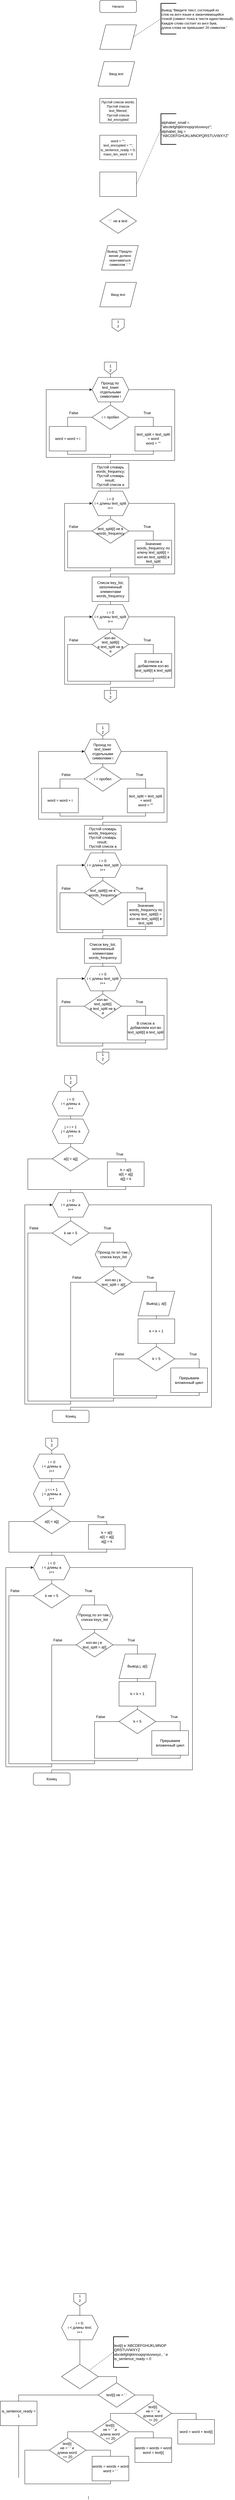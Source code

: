 <mxfile version="28.2.5">
  <diagram name="Страница — 1" id="L8aaTkvVzrVnChPFkseP">
    <mxGraphModel dx="1036" dy="1956" grid="1" gridSize="10" guides="1" tooltips="1" connect="1" arrows="1" fold="1" page="1" pageScale="1" pageWidth="827" pageHeight="1169" math="0" shadow="0">
      <root>
        <mxCell id="0" />
        <mxCell id="1" parent="0" />
        <mxCell id="cLE-h5-gPLvZNo8UxxvL-1" value="" style="shape=parallelogram;perimeter=parallelogramPerimeter;whiteSpace=wrap;html=1;fixedSize=1;" vertex="1" parent="1">
          <mxGeometry x="360" y="80" width="120" height="80" as="geometry" />
        </mxCell>
        <mxCell id="cLE-h5-gPLvZNo8UxxvL-2" value="&lt;font style=&quot;font-size: 11px;&quot;&gt;Начало&lt;/font&gt;" style="rounded=1;whiteSpace=wrap;html=1;" vertex="1" parent="1">
          <mxGeometry x="360" width="120" height="40" as="geometry" />
        </mxCell>
        <mxCell id="cLE-h5-gPLvZNo8UxxvL-3" value="&lt;font style=&quot;font-size: 11px;&quot;&gt;Вывод &quot;Введите текст, состоящий из&amp;nbsp;&lt;/font&gt;&lt;div&gt;&lt;font style=&quot;font-size: 11px;&quot;&gt;слов на англ языке и&amp;nbsp;&lt;span style=&quot;background-color: transparent; color: light-dark(rgb(0, 0, 0), rgb(255, 255, 255));&quot;&gt;заканчивающийся&amp;nbsp;&lt;/span&gt;&lt;/font&gt;&lt;/div&gt;&lt;div&gt;&lt;span style=&quot;background-color: transparent; color: light-dark(rgb(0, 0, 0), rgb(255, 255, 255));&quot;&gt;&lt;font style=&quot;font-size: 11px;&quot;&gt;точкой (символ точка в тексте единственный).&amp;nbsp;&lt;/font&gt;&lt;/span&gt;&lt;div&gt;&lt;font style=&quot;font-size: 11px;&quot;&gt;Каждое слово состоит из англ букв,&amp;nbsp;&lt;/font&gt;&lt;/div&gt;&lt;div&gt;&lt;font style=&quot;font-size: 11px;&quot;&gt;длина слова не превышает 20 символов.&quot;&lt;/font&gt;&lt;/div&gt;&lt;/div&gt;" style="strokeWidth=2;html=1;shape=mxgraph.flowchart.annotation_1;align=left;pointerEvents=1;" vertex="1" parent="1">
          <mxGeometry x="560" y="10" width="50" height="100" as="geometry" />
        </mxCell>
        <mxCell id="cLE-h5-gPLvZNo8UxxvL-4" value="" style="endArrow=none;dashed=1;html=1;rounded=0;exitX=1;exitY=0.5;exitDx=0;exitDy=0;entryX=0;entryY=0.5;entryDx=0;entryDy=0;entryPerimeter=0;" edge="1" parent="1" source="cLE-h5-gPLvZNo8UxxvL-1" target="cLE-h5-gPLvZNo8UxxvL-3">
          <mxGeometry width="50" height="50" relative="1" as="geometry">
            <mxPoint x="540" y="170" as="sourcePoint" />
            <mxPoint x="590" y="120" as="targetPoint" />
          </mxGeometry>
        </mxCell>
        <mxCell id="cLE-h5-gPLvZNo8UxxvL-6" value="&lt;font style=&quot;font-size: 11px;&quot;&gt;Пустой список words;&lt;/font&gt;&lt;div&gt;&lt;font style=&quot;font-size: 11px;&quot;&gt;Пустой список text_filtered;&lt;/font&gt;&lt;/div&gt;&lt;div&gt;&lt;font style=&quot;font-size: 11px;&quot;&gt;Пустой список list_encrypted&lt;/font&gt;&lt;/div&gt;" style="rounded=0;whiteSpace=wrap;html=1;" vertex="1" parent="1">
          <mxGeometry x="360" y="320" width="120" height="80" as="geometry" />
        </mxCell>
        <mxCell id="cLE-h5-gPLvZNo8UxxvL-7" value="&lt;font style=&quot;font-size: 11px;&quot;&gt;Ввод text&lt;/font&gt;" style="shape=parallelogram;perimeter=parallelogramPerimeter;whiteSpace=wrap;html=1;fixedSize=1;" vertex="1" parent="1">
          <mxGeometry x="354" y="200" width="120" height="80" as="geometry" />
        </mxCell>
        <mxCell id="cLE-h5-gPLvZNo8UxxvL-9" value="&lt;font style=&quot;font-size: 11px;&quot;&gt;word = &quot;&quot;;&lt;/font&gt;&lt;div&gt;&lt;font style=&quot;font-size: 11px;&quot;&gt;text_encrypted = &quot;&quot;;&lt;/font&gt;&lt;/div&gt;&lt;div&gt;&lt;font style=&quot;font-size: 11px;&quot;&gt;is_sentence_ready = 0;&lt;/font&gt;&lt;/div&gt;&lt;div&gt;&lt;font style=&quot;font-size: 11px;&quot;&gt;maxx_len_word = 0&lt;/font&gt;&lt;/div&gt;" style="rounded=0;whiteSpace=wrap;html=1;" vertex="1" parent="1">
          <mxGeometry x="360" y="440" width="120" height="80" as="geometry" />
        </mxCell>
        <mxCell id="cLE-h5-gPLvZNo8UxxvL-10" value="" style="rounded=0;whiteSpace=wrap;html=1;" vertex="1" parent="1">
          <mxGeometry x="360" y="560" width="120" height="80" as="geometry" />
        </mxCell>
        <mxCell id="cLE-h5-gPLvZNo8UxxvL-12" value="alphabet_small =&amp;nbsp;&lt;div&gt;&quot;abcdefghijklmnopqrstuvwxyz&quot;;&lt;div&gt;alphabet_big =&amp;nbsp;&lt;/div&gt;&lt;div&gt;&quot;ABCDEFGHIJKLMNOPQRSTUVWXYZ&quot;&lt;/div&gt;&lt;/div&gt;" style="strokeWidth=2;html=1;shape=mxgraph.flowchart.annotation_1;align=left;pointerEvents=1;" vertex="1" parent="1">
          <mxGeometry x="560" y="370" width="50" height="100" as="geometry" />
        </mxCell>
        <mxCell id="cLE-h5-gPLvZNo8UxxvL-13" value="" style="endArrow=none;dashed=1;html=1;rounded=0;exitX=1;exitY=0.5;exitDx=0;exitDy=0;entryX=0;entryY=0.5;entryDx=0;entryDy=0;entryPerimeter=0;" edge="1" parent="1" source="cLE-h5-gPLvZNo8UxxvL-10" target="cLE-h5-gPLvZNo8UxxvL-12">
          <mxGeometry width="50" height="50" relative="1" as="geometry">
            <mxPoint x="460" y="290" as="sourcePoint" />
            <mxPoint x="510" y="240" as="targetPoint" />
          </mxGeometry>
        </mxCell>
        <mxCell id="cLE-h5-gPLvZNo8UxxvL-15" value="&#39;.&#39;&amp;nbsp; не в text" style="rhombus;whiteSpace=wrap;html=1;" vertex="1" parent="1">
          <mxGeometry x="360" y="680" width="120" height="80" as="geometry" />
        </mxCell>
        <mxCell id="cLE-h5-gPLvZNo8UxxvL-16" value="&lt;font style=&quot;font-size: 11px;&quot;&gt;Вывод &quot;Предло-&lt;/font&gt;&lt;div&gt;&lt;font style=&quot;font-size: 11px;&quot;&gt;жение должно оканчиваться символом &#39;.&#39; &quot;&lt;/font&gt;&lt;/div&gt;" style="shape=parallelogram;perimeter=parallelogramPerimeter;whiteSpace=wrap;html=1;fixedSize=1;" vertex="1" parent="1">
          <mxGeometry x="366" y="800" width="120" height="80" as="geometry" />
        </mxCell>
        <mxCell id="cLE-h5-gPLvZNo8UxxvL-20" value="&lt;font style=&quot;font-size: 11px;&quot;&gt;Ввод text&lt;/font&gt;" style="shape=parallelogram;perimeter=parallelogramPerimeter;whiteSpace=wrap;html=1;fixedSize=1;" vertex="1" parent="1">
          <mxGeometry x="360" y="920" width="120" height="80" as="geometry" />
        </mxCell>
        <mxCell id="cLE-h5-gPLvZNo8UxxvL-26" value="" style="verticalLabelPosition=bottom;verticalAlign=top;html=1;shape=offPageConnector;rounded=0;size=0.333;" vertex="1" parent="1">
          <mxGeometry x="400" y="1040" width="40" height="40" as="geometry" />
        </mxCell>
        <mxCell id="cLE-h5-gPLvZNo8UxxvL-27" value="&lt;font style=&quot;font-size: 11px;&quot;&gt;1&lt;/font&gt;&lt;div&gt;&lt;font style=&quot;font-size: 11px;&quot;&gt;2&lt;/font&gt;&lt;/div&gt;" style="text;html=1;align=center;verticalAlign=middle;whiteSpace=wrap;rounded=0;" vertex="1" parent="1">
          <mxGeometry x="390" y="1040" width="60" height="30" as="geometry" />
        </mxCell>
        <mxCell id="cLE-h5-gPLvZNo8UxxvL-137" value="" style="shape=offPageConnector;whiteSpace=wrap;html=1;" vertex="1" parent="1">
          <mxGeometry x="183" y="4690" width="40" height="40" as="geometry" />
        </mxCell>
        <mxCell id="cLE-h5-gPLvZNo8UxxvL-138" value="1&lt;div&gt;2&lt;/div&gt;" style="text;html=1;align=center;verticalAlign=middle;whiteSpace=wrap;rounded=0;" vertex="1" parent="1">
          <mxGeometry x="173" y="4690" width="60" height="30" as="geometry" />
        </mxCell>
        <mxCell id="cLE-h5-gPLvZNo8UxxvL-139" value="i = 0&lt;div&gt;i &amp;lt; длины a&lt;/div&gt;&lt;div&gt;i++&lt;/div&gt;" style="shape=hexagon;perimeter=hexagonPerimeter2;whiteSpace=wrap;html=1;fixedSize=1;" vertex="1" parent="1">
          <mxGeometry x="143" y="5072" width="120" height="80" as="geometry" />
        </mxCell>
        <mxCell id="cLE-h5-gPLvZNo8UxxvL-140" value="" style="endArrow=none;html=1;rounded=0;entryX=0.5;entryY=1;entryDx=0;entryDy=0;exitX=0.5;exitY=0;exitDx=0;exitDy=0;" edge="1" parent="1" source="cLE-h5-gPLvZNo8UxxvL-139">
          <mxGeometry width="50" height="50" relative="1" as="geometry">
            <mxPoint x="213" y="4982" as="sourcePoint" />
            <mxPoint x="203" y="5062" as="targetPoint" />
          </mxGeometry>
        </mxCell>
        <mxCell id="cLE-h5-gPLvZNo8UxxvL-141" value="" style="endArrow=none;html=1;rounded=0;entryX=0.5;entryY=1;entryDx=0;entryDy=0;" edge="1" parent="1" target="cLE-h5-gPLvZNo8UxxvL-139">
          <mxGeometry width="50" height="50" relative="1" as="geometry">
            <mxPoint x="203" y="5162" as="sourcePoint" />
            <mxPoint x="263" y="5102" as="targetPoint" />
          </mxGeometry>
        </mxCell>
        <mxCell id="cLE-h5-gPLvZNo8UxxvL-142" value="k не = 5" style="rhombus;whiteSpace=wrap;html=1;" vertex="1" parent="1">
          <mxGeometry x="143" y="5164" width="120" height="80" as="geometry" />
        </mxCell>
        <mxCell id="cLE-h5-gPLvZNo8UxxvL-143" value="" style="endArrow=none;html=1;rounded=0;entryX=0.5;entryY=1;entryDx=0;entryDy=0;exitX=0.5;exitY=0;exitDx=0;exitDy=0;" edge="1" parent="1" source="cLE-h5-gPLvZNo8UxxvL-142">
          <mxGeometry width="50" height="50" relative="1" as="geometry">
            <mxPoint x="183" y="5222" as="sourcePoint" />
            <mxPoint x="203" y="5152" as="targetPoint" />
          </mxGeometry>
        </mxCell>
        <mxCell id="cLE-h5-gPLvZNo8UxxvL-144" value="" style="endArrow=none;html=1;rounded=0;entryX=0;entryY=0.5;entryDx=0;entryDy=0;" edge="1" parent="1" target="cLE-h5-gPLvZNo8UxxvL-142">
          <mxGeometry width="50" height="50" relative="1" as="geometry">
            <mxPoint x="343" y="5742" as="sourcePoint" />
            <mxPoint x="233" y="5172" as="targetPoint" />
            <Array as="points">
              <mxPoint x="343" y="5752" />
              <mxPoint x="63" y="5752" />
              <mxPoint x="63" y="5204" />
            </Array>
          </mxGeometry>
        </mxCell>
        <mxCell id="cLE-h5-gPLvZNo8UxxvL-145" value="" style="endArrow=none;html=1;rounded=0;entryX=1;entryY=0.5;entryDx=0;entryDy=0;exitX=0.5;exitY=0;exitDx=0;exitDy=0;" edge="1" parent="1" source="cLE-h5-gPLvZNo8UxxvL-148" target="cLE-h5-gPLvZNo8UxxvL-142">
          <mxGeometry width="50" height="50" relative="1" as="geometry">
            <mxPoint x="343.0" y="5232" as="sourcePoint" />
            <mxPoint x="233" y="5172" as="targetPoint" />
            <Array as="points">
              <mxPoint x="343" y="5204" />
            </Array>
          </mxGeometry>
        </mxCell>
        <mxCell id="cLE-h5-gPLvZNo8UxxvL-146" value="False" style="text;html=1;align=center;verticalAlign=middle;whiteSpace=wrap;rounded=0;" vertex="1" parent="1">
          <mxGeometry x="53" y="5173" width="60" height="30" as="geometry" />
        </mxCell>
        <mxCell id="cLE-h5-gPLvZNo8UxxvL-147" value="True" style="text;html=1;align=center;verticalAlign=middle;whiteSpace=wrap;rounded=0;" vertex="1" parent="1">
          <mxGeometry x="293" y="5173" width="60" height="30" as="geometry" />
        </mxCell>
        <mxCell id="cLE-h5-gPLvZNo8UxxvL-148" value="Проход по эл-там j списка keys_list" style="shape=hexagon;perimeter=hexagonPerimeter2;whiteSpace=wrap;html=1;fixedSize=1;" vertex="1" parent="1">
          <mxGeometry x="283" y="5234" width="120" height="80" as="geometry" />
        </mxCell>
        <mxCell id="cLE-h5-gPLvZNo8UxxvL-149" value="кол-во j в&amp;nbsp;&lt;div&gt;text_split&lt;span style=&quot;background-color: transparent; color: light-dark(rgb(0, 0, 0), rgb(255, 255, 255));&quot;&gt;&amp;nbsp;= a[i]&lt;/span&gt;&lt;/div&gt;" style="rhombus;whiteSpace=wrap;html=1;" vertex="1" parent="1">
          <mxGeometry x="283" y="5324" width="120" height="80" as="geometry" />
        </mxCell>
        <mxCell id="cLE-h5-gPLvZNo8UxxvL-150" value="" style="endArrow=none;html=1;rounded=0;entryX=0.5;entryY=1;entryDx=0;entryDy=0;exitX=0.5;exitY=0;exitDx=0;exitDy=0;" edge="1" parent="1" source="cLE-h5-gPLvZNo8UxxvL-149" target="cLE-h5-gPLvZNo8UxxvL-148">
          <mxGeometry width="50" height="50" relative="1" as="geometry">
            <mxPoint x="313" y="5324" as="sourcePoint" />
            <mxPoint x="363" y="5274" as="targetPoint" />
          </mxGeometry>
        </mxCell>
        <mxCell id="cLE-h5-gPLvZNo8UxxvL-151" value="" style="endArrow=none;html=1;rounded=0;entryX=1;entryY=0.5;entryDx=0;entryDy=0;exitX=0.5;exitY=0;exitDx=0;exitDy=0;" edge="1" parent="1">
          <mxGeometry width="50" height="50" relative="1" as="geometry">
            <mxPoint x="483" y="5394.5" as="sourcePoint" />
            <mxPoint x="403" y="5364.5" as="targetPoint" />
            <Array as="points">
              <mxPoint x="483" y="5364.5" />
            </Array>
          </mxGeometry>
        </mxCell>
        <mxCell id="cLE-h5-gPLvZNo8UxxvL-152" value="True" style="text;html=1;align=center;verticalAlign=middle;whiteSpace=wrap;rounded=0;" vertex="1" parent="1">
          <mxGeometry x="433" y="5333.5" width="60" height="30" as="geometry" />
        </mxCell>
        <mxCell id="cLE-h5-gPLvZNo8UxxvL-153" value="" style="endArrow=none;html=1;rounded=0;entryX=0;entryY=0.5;entryDx=0;entryDy=0;" edge="1" parent="1">
          <mxGeometry width="50" height="50" relative="1" as="geometry">
            <mxPoint x="483" y="5742" as="sourcePoint" />
            <mxPoint x="283" y="5364.5" as="targetPoint" />
            <Array as="points">
              <mxPoint x="203" y="5742" />
              <mxPoint x="203" y="5364.5" />
            </Array>
          </mxGeometry>
        </mxCell>
        <mxCell id="cLE-h5-gPLvZNo8UxxvL-154" value="False" style="text;html=1;align=center;verticalAlign=middle;whiteSpace=wrap;rounded=0;" vertex="1" parent="1">
          <mxGeometry x="193" y="5333.5" width="60" height="30" as="geometry" />
        </mxCell>
        <mxCell id="cLE-h5-gPLvZNo8UxxvL-155" value="Вывод j, a[i]" style="shape=parallelogram;perimeter=parallelogramPerimeter;whiteSpace=wrap;html=1;fixedSize=1;" vertex="1" parent="1">
          <mxGeometry x="423" y="5394" width="120" height="80" as="geometry" />
        </mxCell>
        <mxCell id="cLE-h5-gPLvZNo8UxxvL-156" value="k = k + 1" style="rounded=0;whiteSpace=wrap;html=1;" vertex="1" parent="1">
          <mxGeometry x="423" y="5484" width="120" height="80" as="geometry" />
        </mxCell>
        <mxCell id="cLE-h5-gPLvZNo8UxxvL-157" value="" style="endArrow=none;html=1;rounded=0;entryX=0.5;entryY=1;entryDx=0;entryDy=0;exitX=0.5;exitY=0;exitDx=0;exitDy=0;" edge="1" parent="1" source="cLE-h5-gPLvZNo8UxxvL-156" target="cLE-h5-gPLvZNo8UxxvL-155">
          <mxGeometry width="50" height="50" relative="1" as="geometry">
            <mxPoint x="333" y="5374" as="sourcePoint" />
            <mxPoint x="383" y="5324" as="targetPoint" />
          </mxGeometry>
        </mxCell>
        <mxCell id="cLE-h5-gPLvZNo8UxxvL-158" value="k = 5" style="rhombus;whiteSpace=wrap;html=1;" vertex="1" parent="1">
          <mxGeometry x="423" y="5574" width="120" height="80" as="geometry" />
        </mxCell>
        <mxCell id="cLE-h5-gPLvZNo8UxxvL-159" value="" style="endArrow=none;html=1;rounded=0;entryX=0.5;entryY=1;entryDx=0;entryDy=0;exitX=0.5;exitY=0;exitDx=0;exitDy=0;" edge="1" parent="1" source="cLE-h5-gPLvZNo8UxxvL-158">
          <mxGeometry width="50" height="50" relative="1" as="geometry">
            <mxPoint x="453" y="5574" as="sourcePoint" />
            <mxPoint x="483" y="5564" as="targetPoint" />
          </mxGeometry>
        </mxCell>
        <mxCell id="cLE-h5-gPLvZNo8UxxvL-160" value="" style="endArrow=none;html=1;rounded=0;entryX=1;entryY=0.5;entryDx=0;entryDy=0;exitX=0.773;exitY=0.015;exitDx=0;exitDy=0;exitPerimeter=0;" edge="1" parent="1" source="cLE-h5-gPLvZNo8UxxvL-164">
          <mxGeometry width="50" height="50" relative="1" as="geometry">
            <mxPoint x="623" y="5644.5" as="sourcePoint" />
            <mxPoint x="543" y="5614.5" as="targetPoint" />
            <Array as="points">
              <mxPoint x="623" y="5614.5" />
            </Array>
          </mxGeometry>
        </mxCell>
        <mxCell id="cLE-h5-gPLvZNo8UxxvL-161" value="True" style="text;html=1;align=center;verticalAlign=middle;whiteSpace=wrap;rounded=0;" vertex="1" parent="1">
          <mxGeometry x="573" y="5583.5" width="60" height="30" as="geometry" />
        </mxCell>
        <mxCell id="cLE-h5-gPLvZNo8UxxvL-162" value="" style="endArrow=none;html=1;rounded=0;entryX=0;entryY=0.5;entryDx=0;entryDy=0;exitX=0.775;exitY=0.999;exitDx=0;exitDy=0;exitPerimeter=0;" edge="1" parent="1" source="cLE-h5-gPLvZNo8UxxvL-164">
          <mxGeometry width="50" height="50" relative="1" as="geometry">
            <mxPoint x="343" y="5732.5" as="sourcePoint" />
            <mxPoint x="423" y="5614.5" as="targetPoint" />
            <Array as="points">
              <mxPoint x="623" y="5734" />
              <mxPoint x="343" y="5734" />
              <mxPoint x="343" y="5614.5" />
            </Array>
          </mxGeometry>
        </mxCell>
        <mxCell id="cLE-h5-gPLvZNo8UxxvL-163" value="False" style="text;html=1;align=center;verticalAlign=middle;whiteSpace=wrap;rounded=0;" vertex="1" parent="1">
          <mxGeometry x="333" y="5583.5" width="60" height="30" as="geometry" />
        </mxCell>
        <mxCell id="cLE-h5-gPLvZNo8UxxvL-164" value="Прерываем вложенный цикл" style="rounded=0;whiteSpace=wrap;html=1;" vertex="1" parent="1">
          <mxGeometry x="530" y="5644" width="120" height="80" as="geometry" />
        </mxCell>
        <mxCell id="cLE-h5-gPLvZNo8UxxvL-165" value="" style="endArrow=none;html=1;rounded=0;" edge="1" parent="1">
          <mxGeometry width="50" height="50" relative="1" as="geometry">
            <mxPoint x="483" y="5742" as="sourcePoint" />
            <mxPoint x="483" y="5734" as="targetPoint" />
          </mxGeometry>
        </mxCell>
        <mxCell id="cLE-h5-gPLvZNo8UxxvL-166" value="i = 0&lt;div&gt;i &amp;lt; длины a&lt;/div&gt;&lt;div&gt;i++&lt;/div&gt;" style="shape=hexagon;perimeter=hexagonPerimeter2;whiteSpace=wrap;html=1;fixedSize=1;" vertex="1" parent="1">
          <mxGeometry x="143" y="4742" width="120" height="80" as="geometry" />
        </mxCell>
        <mxCell id="cLE-h5-gPLvZNo8UxxvL-167" value="" style="endArrow=none;html=1;rounded=0;entryX=0.5;entryY=1;entryDx=0;entryDy=0;exitX=0.5;exitY=0;exitDx=0;exitDy=0;" edge="1" parent="1" source="cLE-h5-gPLvZNo8UxxvL-166" target="cLE-h5-gPLvZNo8UxxvL-137">
          <mxGeometry width="50" height="50" relative="1" as="geometry">
            <mxPoint x="253" y="4762" as="sourcePoint" />
            <mxPoint x="303" y="4712" as="targetPoint" />
          </mxGeometry>
        </mxCell>
        <mxCell id="cLE-h5-gPLvZNo8UxxvL-168" value="" style="endArrow=none;html=1;rounded=0;entryX=0.5;entryY=1;entryDx=0;entryDy=0;" edge="1" parent="1" target="cLE-h5-gPLvZNo8UxxvL-166">
          <mxGeometry width="50" height="50" relative="1" as="geometry">
            <mxPoint x="203" y="4832" as="sourcePoint" />
            <mxPoint x="213" y="4842" as="targetPoint" />
          </mxGeometry>
        </mxCell>
        <mxCell id="cLE-h5-gPLvZNo8UxxvL-169" value="j = i + 1&lt;div&gt;j &amp;lt; длины a&lt;/div&gt;&lt;div&gt;j++&lt;/div&gt;" style="shape=hexagon;perimeter=hexagonPerimeter2;whiteSpace=wrap;html=1;fixedSize=1;" vertex="1" parent="1">
          <mxGeometry x="143" y="4832" width="120" height="80" as="geometry" />
        </mxCell>
        <mxCell id="cLE-h5-gPLvZNo8UxxvL-170" value="" style="endArrow=classic;html=1;rounded=0;entryX=0;entryY=0.5;entryDx=0;entryDy=0;" edge="1" parent="1" target="cLE-h5-gPLvZNo8UxxvL-139">
          <mxGeometry width="50" height="50" relative="1" as="geometry">
            <mxPoint x="203" y="5752" as="sourcePoint" />
            <mxPoint x="293" y="5652" as="targetPoint" />
            <Array as="points">
              <mxPoint x="203" y="5762" />
              <mxPoint x="53" y="5762" />
              <mxPoint x="53" y="5112" />
            </Array>
          </mxGeometry>
        </mxCell>
        <mxCell id="cLE-h5-gPLvZNo8UxxvL-171" value="" style="endArrow=none;html=1;rounded=0;exitX=1;exitY=0.5;exitDx=0;exitDy=0;entryX=0.5;entryY=0;entryDx=0;entryDy=0;" edge="1" parent="1" source="cLE-h5-gPLvZNo8UxxvL-139" target="cLE-h5-gPLvZNo8UxxvL-172">
          <mxGeometry width="50" height="50" relative="1" as="geometry">
            <mxPoint x="433" y="5342" as="sourcePoint" />
            <mxPoint x="203" y="5782" as="targetPoint" />
            <Array as="points">
              <mxPoint x="663" y="5112" />
              <mxPoint x="663" y="5772" />
              <mxPoint x="203" y="5772" />
            </Array>
          </mxGeometry>
        </mxCell>
        <mxCell id="cLE-h5-gPLvZNo8UxxvL-172" value="Конец" style="rounded=1;whiteSpace=wrap;html=1;" vertex="1" parent="1">
          <mxGeometry x="143" y="5782" width="120" height="40" as="geometry" />
        </mxCell>
        <mxCell id="cLE-h5-gPLvZNo8UxxvL-173" value="a[i] &amp;lt; a[j]" style="rhombus;whiteSpace=wrap;html=1;" vertex="1" parent="1">
          <mxGeometry x="143" y="4922" width="120" height="80" as="geometry" />
        </mxCell>
        <mxCell id="cLE-h5-gPLvZNo8UxxvL-174" value="" style="endArrow=none;html=1;rounded=0;entryX=0.5;entryY=1;entryDx=0;entryDy=0;exitX=0.5;exitY=0;exitDx=0;exitDy=0;" edge="1" parent="1" source="cLE-h5-gPLvZNo8UxxvL-173" target="cLE-h5-gPLvZNo8UxxvL-169">
          <mxGeometry width="50" height="50" relative="1" as="geometry">
            <mxPoint x="233" y="4982" as="sourcePoint" />
            <mxPoint x="283" y="4932" as="targetPoint" />
          </mxGeometry>
        </mxCell>
        <mxCell id="cLE-h5-gPLvZNo8UxxvL-175" value="k = a[i]&lt;div&gt;a[i] = a[j]&lt;/div&gt;&lt;div&gt;a[j] = k&lt;/div&gt;" style="rounded=0;whiteSpace=wrap;html=1;" vertex="1" parent="1">
          <mxGeometry x="323" y="4972" width="120" height="80" as="geometry" />
        </mxCell>
        <mxCell id="cLE-h5-gPLvZNo8UxxvL-176" value="" style="endArrow=none;html=1;rounded=0;exitX=1;exitY=0.5;exitDx=0;exitDy=0;entryX=0.5;entryY=0;entryDx=0;entryDy=0;" edge="1" parent="1" source="cLE-h5-gPLvZNo8UxxvL-173" target="cLE-h5-gPLvZNo8UxxvL-175">
          <mxGeometry width="50" height="50" relative="1" as="geometry">
            <mxPoint x="303" y="5052" as="sourcePoint" />
            <mxPoint x="353" y="5002" as="targetPoint" />
            <Array as="points">
              <mxPoint x="383" y="4962" />
            </Array>
          </mxGeometry>
        </mxCell>
        <mxCell id="cLE-h5-gPLvZNo8UxxvL-177" value="True" style="text;html=1;align=center;verticalAlign=middle;whiteSpace=wrap;rounded=0;" vertex="1" parent="1">
          <mxGeometry x="333" y="4932" width="60" height="30" as="geometry" />
        </mxCell>
        <mxCell id="cLE-h5-gPLvZNo8UxxvL-178" value="" style="endArrow=none;html=1;rounded=0;entryX=0;entryY=0.5;entryDx=0;entryDy=0;exitX=0.5;exitY=1;exitDx=0;exitDy=0;" edge="1" parent="1" source="cLE-h5-gPLvZNo8UxxvL-175" target="cLE-h5-gPLvZNo8UxxvL-173">
          <mxGeometry width="50" height="50" relative="1" as="geometry">
            <mxPoint x="63" y="5072" as="sourcePoint" />
            <mxPoint x="173" y="4952" as="targetPoint" />
            <Array as="points">
              <mxPoint x="383" y="5062" />
              <mxPoint x="63" y="5062" />
              <mxPoint x="63" y="4962" />
            </Array>
          </mxGeometry>
        </mxCell>
        <mxCell id="cLE-h5-gPLvZNo8UxxvL-179" value="Проход по&amp;nbsp;&lt;div&gt;text_lower отдельными символами i&lt;/div&gt;" style="shape=hexagon;perimeter=hexagonPerimeter2;whiteSpace=wrap;html=1;fixedSize=1;" vertex="1" parent="1">
          <mxGeometry x="310" y="2410" width="120" height="80" as="geometry" />
        </mxCell>
        <mxCell id="cLE-h5-gPLvZNo8UxxvL-180" value="i = пробел" style="rhombus;whiteSpace=wrap;html=1;" vertex="1" parent="1">
          <mxGeometry x="310" y="2500" width="120" height="80" as="geometry" />
        </mxCell>
        <mxCell id="cLE-h5-gPLvZNo8UxxvL-181" value="" style="endArrow=none;html=1;rounded=0;entryX=0.5;entryY=1;entryDx=0;entryDy=0;exitX=0.5;exitY=0;exitDx=0;exitDy=0;" edge="1" parent="1" source="cLE-h5-gPLvZNo8UxxvL-179">
          <mxGeometry width="50" height="50" relative="1" as="geometry">
            <mxPoint x="350" y="2560" as="sourcePoint" />
            <mxPoint x="370" y="2400" as="targetPoint" />
          </mxGeometry>
        </mxCell>
        <mxCell id="cLE-h5-gPLvZNo8UxxvL-182" value="" style="endArrow=none;html=1;rounded=0;entryX=0.5;entryY=1;entryDx=0;entryDy=0;exitX=0.5;exitY=0;exitDx=0;exitDy=0;" edge="1" parent="1" source="cLE-h5-gPLvZNo8UxxvL-180" target="cLE-h5-gPLvZNo8UxxvL-179">
          <mxGeometry width="50" height="50" relative="1" as="geometry">
            <mxPoint x="350" y="2560" as="sourcePoint" />
            <mxPoint x="400" y="2510" as="targetPoint" />
          </mxGeometry>
        </mxCell>
        <mxCell id="cLE-h5-gPLvZNo8UxxvL-183" value="" style="endArrow=none;html=1;rounded=0;entryX=0;entryY=0.5;entryDx=0;entryDy=0;exitX=0.5;exitY=0;exitDx=0;exitDy=0;" edge="1" parent="1" source="cLE-h5-gPLvZNo8UxxvL-186" target="cLE-h5-gPLvZNo8UxxvL-180">
          <mxGeometry width="50" height="50" relative="1" as="geometry">
            <mxPoint x="230" y="2570" as="sourcePoint" />
            <mxPoint x="400" y="2510" as="targetPoint" />
            <Array as="points">
              <mxPoint x="230" y="2540" />
            </Array>
          </mxGeometry>
        </mxCell>
        <mxCell id="cLE-h5-gPLvZNo8UxxvL-184" value="" style="endArrow=none;html=1;rounded=0;entryX=1;entryY=0.5;entryDx=0;entryDy=0;exitX=0.5;exitY=0;exitDx=0;exitDy=0;" edge="1" parent="1" source="cLE-h5-gPLvZNo8UxxvL-185" target="cLE-h5-gPLvZNo8UxxvL-180">
          <mxGeometry width="50" height="50" relative="1" as="geometry">
            <mxPoint x="510" y="2570" as="sourcePoint" />
            <mxPoint x="400" y="2510" as="targetPoint" />
            <Array as="points">
              <mxPoint x="510" y="2540" />
            </Array>
          </mxGeometry>
        </mxCell>
        <mxCell id="cLE-h5-gPLvZNo8UxxvL-185" value="text_split = text_split + word&lt;div&gt;word = &quot;&quot;&lt;/div&gt;" style="rounded=0;whiteSpace=wrap;html=1;" vertex="1" parent="1">
          <mxGeometry x="450" y="2570" width="120" height="80" as="geometry" />
        </mxCell>
        <mxCell id="cLE-h5-gPLvZNo8UxxvL-186" value="word = word + i" style="rounded=0;whiteSpace=wrap;html=1;" vertex="1" parent="1">
          <mxGeometry x="170" y="2570" width="120" height="80" as="geometry" />
        </mxCell>
        <mxCell id="cLE-h5-gPLvZNo8UxxvL-187" value="" style="endArrow=none;html=1;rounded=0;entryX=0.5;entryY=1;entryDx=0;entryDy=0;" edge="1" parent="1" target="cLE-h5-gPLvZNo8UxxvL-185">
          <mxGeometry width="50" height="50" relative="1" as="geometry">
            <mxPoint x="510" y="2660" as="sourcePoint" />
            <mxPoint x="530" y="2580" as="targetPoint" />
          </mxGeometry>
        </mxCell>
        <mxCell id="cLE-h5-gPLvZNo8UxxvL-188" value="" style="endArrow=none;html=1;rounded=0;" edge="1" parent="1">
          <mxGeometry width="50" height="50" relative="1" as="geometry">
            <mxPoint x="510" y="2651" as="sourcePoint" />
            <mxPoint x="230" y="2650" as="targetPoint" />
            <Array as="points">
              <mxPoint x="510" y="2661" />
              <mxPoint x="230" y="2661" />
            </Array>
          </mxGeometry>
        </mxCell>
        <mxCell id="cLE-h5-gPLvZNo8UxxvL-189" value="" style="endArrow=classic;html=1;rounded=0;entryX=0;entryY=0.5;entryDx=0;entryDy=0;" edge="1" parent="1" target="cLE-h5-gPLvZNo8UxxvL-179">
          <mxGeometry width="50" height="50" relative="1" as="geometry">
            <mxPoint x="370" y="2661" as="sourcePoint" />
            <mxPoint x="330" y="2630" as="targetPoint" />
            <Array as="points">
              <mxPoint x="370" y="2671" />
              <mxPoint x="160" y="2671" />
              <mxPoint x="160" y="2450" />
            </Array>
          </mxGeometry>
        </mxCell>
        <mxCell id="cLE-h5-gPLvZNo8UxxvL-190" value="" style="shape=offPageConnector;whiteSpace=wrap;html=1;" vertex="1" parent="1">
          <mxGeometry x="350" y="2360" width="40" height="40" as="geometry" />
        </mxCell>
        <mxCell id="cLE-h5-gPLvZNo8UxxvL-191" value="1&lt;div&gt;2&lt;/div&gt;" style="text;html=1;align=center;verticalAlign=middle;whiteSpace=wrap;rounded=0;" vertex="1" parent="1">
          <mxGeometry x="340" y="2365" width="60" height="30" as="geometry" />
        </mxCell>
        <mxCell id="cLE-h5-gPLvZNo8UxxvL-192" value="" style="endArrow=none;html=1;rounded=0;entryX=0.5;entryY=1;entryDx=0;entryDy=0;exitX=0.5;exitY=0;exitDx=0;exitDy=0;" edge="1" parent="1" target="cLE-h5-gPLvZNo8UxxvL-190">
          <mxGeometry width="50" height="50" relative="1" as="geometry">
            <mxPoint x="370" y="2410" as="sourcePoint" />
            <mxPoint x="220" y="2460" as="targetPoint" />
          </mxGeometry>
        </mxCell>
        <mxCell id="cLE-h5-gPLvZNo8UxxvL-193" value="" style="endArrow=none;html=1;rounded=0;entryX=1;entryY=0.5;entryDx=0;entryDy=0;" edge="1" parent="1" target="cLE-h5-gPLvZNo8UxxvL-179">
          <mxGeometry width="50" height="50" relative="1" as="geometry">
            <mxPoint x="370" y="2691" as="sourcePoint" />
            <mxPoint x="370" y="2761" as="targetPoint" />
            <Array as="points">
              <mxPoint x="370" y="2681" />
              <mxPoint x="580" y="2681" />
              <mxPoint x="580" y="2450" />
            </Array>
          </mxGeometry>
        </mxCell>
        <mxCell id="cLE-h5-gPLvZNo8UxxvL-194" value="Пустой словарь words_frequency;&lt;div&gt;Пустой словарь result;&amp;nbsp;&lt;/div&gt;&lt;div&gt;Пустой список a&lt;/div&gt;" style="rounded=0;whiteSpace=wrap;html=1;" vertex="1" parent="1">
          <mxGeometry x="310" y="2691" width="120" height="80" as="geometry" />
        </mxCell>
        <mxCell id="cLE-h5-gPLvZNo8UxxvL-195" value="i = 0&lt;div&gt;i &amp;lt; длины text_split&lt;/div&gt;&lt;div&gt;i++&lt;/div&gt;" style="shape=hexagon;perimeter=hexagonPerimeter2;whiteSpace=wrap;html=1;fixedSize=1;" vertex="1" parent="1">
          <mxGeometry x="310" y="2781" width="120" height="80" as="geometry" />
        </mxCell>
        <mxCell id="cLE-h5-gPLvZNo8UxxvL-196" value="" style="endArrow=none;html=1;rounded=0;entryX=0.5;entryY=1;entryDx=0;entryDy=0;exitX=0.5;exitY=0;exitDx=0;exitDy=0;" edge="1" parent="1" source="cLE-h5-gPLvZNo8UxxvL-195" target="cLE-h5-gPLvZNo8UxxvL-194">
          <mxGeometry width="50" height="50" relative="1" as="geometry">
            <mxPoint x="380" y="2691" as="sourcePoint" />
            <mxPoint x="430" y="2641" as="targetPoint" />
          </mxGeometry>
        </mxCell>
        <mxCell id="cLE-h5-gPLvZNo8UxxvL-197" value="" style="endArrow=none;html=1;rounded=0;entryX=0.5;entryY=1;entryDx=0;entryDy=0;" edge="1" parent="1" target="cLE-h5-gPLvZNo8UxxvL-195">
          <mxGeometry width="50" height="50" relative="1" as="geometry">
            <mxPoint x="370" y="2871" as="sourcePoint" />
            <mxPoint x="430" y="2811" as="targetPoint" />
          </mxGeometry>
        </mxCell>
        <mxCell id="cLE-h5-gPLvZNo8UxxvL-198" value="False" style="text;html=1;align=center;verticalAlign=middle;whiteSpace=wrap;rounded=0;" vertex="1" parent="1">
          <mxGeometry x="220" y="2511" width="60" height="30" as="geometry" />
        </mxCell>
        <mxCell id="cLE-h5-gPLvZNo8UxxvL-199" value="True" style="text;html=1;align=center;verticalAlign=middle;whiteSpace=wrap;rounded=0;" vertex="1" parent="1">
          <mxGeometry x="460" y="2511" width="60" height="30" as="geometry" />
        </mxCell>
        <mxCell id="cLE-h5-gPLvZNo8UxxvL-200" value="text_split[i] не в words_frequency" style="rhombus;whiteSpace=wrap;html=1;" vertex="1" parent="1">
          <mxGeometry x="310" y="2871" width="120" height="80" as="geometry" />
        </mxCell>
        <mxCell id="cLE-h5-gPLvZNo8UxxvL-201" value="" style="endArrow=none;html=1;rounded=0;entryX=0.5;entryY=1;entryDx=0;entryDy=0;exitX=0.5;exitY=0;exitDx=0;exitDy=0;" edge="1" parent="1" source="cLE-h5-gPLvZNo8UxxvL-200">
          <mxGeometry width="50" height="50" relative="1" as="geometry">
            <mxPoint x="350" y="2931" as="sourcePoint" />
            <mxPoint x="370" y="2861" as="targetPoint" />
          </mxGeometry>
        </mxCell>
        <mxCell id="cLE-h5-gPLvZNo8UxxvL-202" value="" style="endArrow=none;html=1;rounded=0;entryX=0;entryY=0.5;entryDx=0;entryDy=0;" edge="1" parent="1" target="cLE-h5-gPLvZNo8UxxvL-200">
          <mxGeometry width="50" height="50" relative="1" as="geometry">
            <mxPoint x="230" y="3031" as="sourcePoint" />
            <mxPoint x="400" y="2881" as="targetPoint" />
            <Array as="points">
              <mxPoint x="230" y="2911" />
            </Array>
          </mxGeometry>
        </mxCell>
        <mxCell id="cLE-h5-gPLvZNo8UxxvL-203" value="" style="endArrow=none;html=1;rounded=0;entryX=1;entryY=0.5;entryDx=0;entryDy=0;exitX=0.5;exitY=0;exitDx=0;exitDy=0;" edge="1" parent="1" source="cLE-h5-gPLvZNo8UxxvL-204" target="cLE-h5-gPLvZNo8UxxvL-200">
          <mxGeometry width="50" height="50" relative="1" as="geometry">
            <mxPoint x="510" y="2941" as="sourcePoint" />
            <mxPoint x="400" y="2881" as="targetPoint" />
            <Array as="points">
              <mxPoint x="510" y="2911" />
            </Array>
          </mxGeometry>
        </mxCell>
        <mxCell id="cLE-h5-gPLvZNo8UxxvL-204" value="Значение words_frequency по ключу text_split[i] = кол-во text_split[i] в text_split" style="rounded=0;whiteSpace=wrap;html=1;" vertex="1" parent="1">
          <mxGeometry x="450" y="2941" width="120" height="80" as="geometry" />
        </mxCell>
        <mxCell id="cLE-h5-gPLvZNo8UxxvL-205" value="" style="endArrow=none;html=1;rounded=0;entryX=0.5;entryY=1;entryDx=0;entryDy=0;" edge="1" parent="1" target="cLE-h5-gPLvZNo8UxxvL-204">
          <mxGeometry width="50" height="50" relative="1" as="geometry">
            <mxPoint x="230" y="3031" as="sourcePoint" />
            <mxPoint x="530" y="2951" as="targetPoint" />
            <Array as="points">
              <mxPoint x="510" y="3031" />
            </Array>
          </mxGeometry>
        </mxCell>
        <mxCell id="cLE-h5-gPLvZNo8UxxvL-206" value="False" style="text;html=1;align=center;verticalAlign=middle;whiteSpace=wrap;rounded=0;" vertex="1" parent="1">
          <mxGeometry x="220" y="2882" width="60" height="30" as="geometry" />
        </mxCell>
        <mxCell id="cLE-h5-gPLvZNo8UxxvL-207" value="True" style="text;html=1;align=center;verticalAlign=middle;whiteSpace=wrap;rounded=0;" vertex="1" parent="1">
          <mxGeometry x="460" y="2882" width="60" height="30" as="geometry" />
        </mxCell>
        <mxCell id="cLE-h5-gPLvZNo8UxxvL-208" value="" style="endArrow=classic;html=1;rounded=0;entryX=0;entryY=0.5;entryDx=0;entryDy=0;" edge="1" parent="1" target="cLE-h5-gPLvZNo8UxxvL-195">
          <mxGeometry width="50" height="50" relative="1" as="geometry">
            <mxPoint x="370" y="3031" as="sourcePoint" />
            <mxPoint x="390" y="2951" as="targetPoint" />
            <Array as="points">
              <mxPoint x="370" y="3041" />
              <mxPoint x="220" y="3041" />
              <mxPoint x="220" y="2821" />
            </Array>
          </mxGeometry>
        </mxCell>
        <mxCell id="cLE-h5-gPLvZNo8UxxvL-209" value="" style="endArrow=none;html=1;rounded=0;exitX=1;exitY=0.5;exitDx=0;exitDy=0;" edge="1" parent="1" source="cLE-h5-gPLvZNo8UxxvL-195">
          <mxGeometry width="50" height="50" relative="1" as="geometry">
            <mxPoint x="460" y="3051" as="sourcePoint" />
            <mxPoint x="370" y="3061" as="targetPoint" />
            <Array as="points">
              <mxPoint x="580" y="2821" />
              <mxPoint x="580" y="3051" />
              <mxPoint x="370" y="3051" />
            </Array>
          </mxGeometry>
        </mxCell>
        <mxCell id="cLE-h5-gPLvZNo8UxxvL-210" value="Список key_list, заполненный элементами words_frequency" style="rounded=0;whiteSpace=wrap;html=1;" vertex="1" parent="1">
          <mxGeometry x="310" y="3061" width="120" height="80" as="geometry" />
        </mxCell>
        <mxCell id="cLE-h5-gPLvZNo8UxxvL-211" value="i = 0&lt;div&gt;i &amp;lt; длины text_split&lt;/div&gt;&lt;div&gt;i++&lt;/div&gt;" style="shape=hexagon;perimeter=hexagonPerimeter2;whiteSpace=wrap;html=1;fixedSize=1;" vertex="1" parent="1">
          <mxGeometry x="310" y="3151" width="120" height="80" as="geometry" />
        </mxCell>
        <mxCell id="cLE-h5-gPLvZNo8UxxvL-212" value="" style="endArrow=none;html=1;rounded=0;entryX=0.5;entryY=1;entryDx=0;entryDy=0;exitX=0.5;exitY=0;exitDx=0;exitDy=0;" edge="1" parent="1" source="cLE-h5-gPLvZNo8UxxvL-211">
          <mxGeometry width="50" height="50" relative="1" as="geometry">
            <mxPoint x="380" y="3061" as="sourcePoint" />
            <mxPoint x="370" y="3141" as="targetPoint" />
          </mxGeometry>
        </mxCell>
        <mxCell id="cLE-h5-gPLvZNo8UxxvL-213" value="" style="endArrow=none;html=1;rounded=0;entryX=0.5;entryY=1;entryDx=0;entryDy=0;" edge="1" parent="1" target="cLE-h5-gPLvZNo8UxxvL-211">
          <mxGeometry width="50" height="50" relative="1" as="geometry">
            <mxPoint x="370" y="3241" as="sourcePoint" />
            <mxPoint x="430" y="3181" as="targetPoint" />
          </mxGeometry>
        </mxCell>
        <mxCell id="cLE-h5-gPLvZNo8UxxvL-214" value="кол-во&amp;nbsp;&lt;div&gt;text_split[i]&lt;div&gt;&amp;nbsp;в text_split не в&amp;nbsp;&lt;/div&gt;&lt;div&gt;a&lt;/div&gt;&lt;/div&gt;" style="rhombus;whiteSpace=wrap;html=1;" vertex="1" parent="1">
          <mxGeometry x="310" y="3241" width="120" height="80" as="geometry" />
        </mxCell>
        <mxCell id="cLE-h5-gPLvZNo8UxxvL-215" value="" style="endArrow=none;html=1;rounded=0;entryX=0.5;entryY=1;entryDx=0;entryDy=0;exitX=0.5;exitY=0;exitDx=0;exitDy=0;" edge="1" parent="1" source="cLE-h5-gPLvZNo8UxxvL-214">
          <mxGeometry width="50" height="50" relative="1" as="geometry">
            <mxPoint x="350" y="3301" as="sourcePoint" />
            <mxPoint x="370" y="3231" as="targetPoint" />
          </mxGeometry>
        </mxCell>
        <mxCell id="cLE-h5-gPLvZNo8UxxvL-216" value="" style="endArrow=none;html=1;rounded=0;entryX=0;entryY=0.5;entryDx=0;entryDy=0;" edge="1" parent="1" target="cLE-h5-gPLvZNo8UxxvL-214">
          <mxGeometry width="50" height="50" relative="1" as="geometry">
            <mxPoint x="230" y="3401" as="sourcePoint" />
            <mxPoint x="400" y="3251" as="targetPoint" />
            <Array as="points">
              <mxPoint x="230" y="3281" />
            </Array>
          </mxGeometry>
        </mxCell>
        <mxCell id="cLE-h5-gPLvZNo8UxxvL-217" value="" style="endArrow=none;html=1;rounded=0;entryX=1;entryY=0.5;entryDx=0;entryDy=0;exitX=0.5;exitY=0;exitDx=0;exitDy=0;" edge="1" parent="1" source="cLE-h5-gPLvZNo8UxxvL-218" target="cLE-h5-gPLvZNo8UxxvL-214">
          <mxGeometry width="50" height="50" relative="1" as="geometry">
            <mxPoint x="510" y="3311" as="sourcePoint" />
            <mxPoint x="400" y="3251" as="targetPoint" />
            <Array as="points">
              <mxPoint x="510" y="3281" />
            </Array>
          </mxGeometry>
        </mxCell>
        <mxCell id="cLE-h5-gPLvZNo8UxxvL-218" value="В список a добавляем кол-во text_split[i] в text_split" style="rounded=0;whiteSpace=wrap;html=1;" vertex="1" parent="1">
          <mxGeometry x="450" y="3311" width="120" height="80" as="geometry" />
        </mxCell>
        <mxCell id="cLE-h5-gPLvZNo8UxxvL-219" value="" style="endArrow=none;html=1;rounded=0;entryX=0.5;entryY=1;entryDx=0;entryDy=0;" edge="1" parent="1" target="cLE-h5-gPLvZNo8UxxvL-218">
          <mxGeometry width="50" height="50" relative="1" as="geometry">
            <mxPoint x="230" y="3401" as="sourcePoint" />
            <mxPoint x="530" y="3321" as="targetPoint" />
            <Array as="points">
              <mxPoint x="510" y="3401" />
            </Array>
          </mxGeometry>
        </mxCell>
        <mxCell id="cLE-h5-gPLvZNo8UxxvL-220" value="False" style="text;html=1;align=center;verticalAlign=middle;whiteSpace=wrap;rounded=0;" vertex="1" parent="1">
          <mxGeometry x="220" y="3252" width="60" height="30" as="geometry" />
        </mxCell>
        <mxCell id="cLE-h5-gPLvZNo8UxxvL-221" value="True" style="text;html=1;align=center;verticalAlign=middle;whiteSpace=wrap;rounded=0;" vertex="1" parent="1">
          <mxGeometry x="460" y="3252" width="60" height="30" as="geometry" />
        </mxCell>
        <mxCell id="cLE-h5-gPLvZNo8UxxvL-222" value="" style="endArrow=classic;html=1;rounded=0;entryX=0;entryY=0.5;entryDx=0;entryDy=0;" edge="1" parent="1" target="cLE-h5-gPLvZNo8UxxvL-211">
          <mxGeometry width="50" height="50" relative="1" as="geometry">
            <mxPoint x="370" y="3401" as="sourcePoint" />
            <mxPoint x="390" y="3321" as="targetPoint" />
            <Array as="points">
              <mxPoint x="370" y="3411" />
              <mxPoint x="220" y="3411" />
              <mxPoint x="220" y="3191" />
            </Array>
          </mxGeometry>
        </mxCell>
        <mxCell id="cLE-h5-gPLvZNo8UxxvL-223" value="" style="endArrow=none;html=1;rounded=0;entryX=1;entryY=0.5;entryDx=0;entryDy=0;" edge="1" parent="1" target="cLE-h5-gPLvZNo8UxxvL-211">
          <mxGeometry width="50" height="50" relative="1" as="geometry">
            <mxPoint x="370" y="3431" as="sourcePoint" />
            <mxPoint x="420" y="3291" as="targetPoint" />
            <Array as="points">
              <mxPoint x="370" y="3421" />
              <mxPoint x="580" y="3421" />
              <mxPoint x="580" y="3191" />
            </Array>
          </mxGeometry>
        </mxCell>
        <mxCell id="cLE-h5-gPLvZNo8UxxvL-224" value="" style="shape=offPageConnector;whiteSpace=wrap;html=1;" vertex="1" parent="1">
          <mxGeometry x="350" y="3431" width="40" height="40" as="geometry" />
        </mxCell>
        <mxCell id="cLE-h5-gPLvZNo8UxxvL-225" value="1&lt;div&gt;2&lt;/div&gt;" style="text;html=1;align=center;verticalAlign=middle;whiteSpace=wrap;rounded=0;" vertex="1" parent="1">
          <mxGeometry x="340" y="3431" width="60" height="30" as="geometry" />
        </mxCell>
        <mxCell id="cLE-h5-gPLvZNo8UxxvL-320" value="" style="shape=offPageConnector;whiteSpace=wrap;html=1;" vertex="1" parent="1">
          <mxGeometry x="245" y="3507" width="40" height="40" as="geometry" />
        </mxCell>
        <mxCell id="cLE-h5-gPLvZNo8UxxvL-321" value="1&lt;div&gt;2&lt;/div&gt;" style="text;html=1;align=center;verticalAlign=middle;whiteSpace=wrap;rounded=0;" vertex="1" parent="1">
          <mxGeometry x="235" y="3507" width="60" height="30" as="geometry" />
        </mxCell>
        <mxCell id="cLE-h5-gPLvZNo8UxxvL-322" value="i = 0&lt;div&gt;i &amp;lt; длины a&lt;/div&gt;&lt;div&gt;i++&lt;/div&gt;" style="shape=hexagon;perimeter=hexagonPerimeter2;whiteSpace=wrap;html=1;fixedSize=1;" vertex="1" parent="1">
          <mxGeometry x="205" y="3889" width="120" height="80" as="geometry" />
        </mxCell>
        <mxCell id="cLE-h5-gPLvZNo8UxxvL-323" value="" style="endArrow=none;html=1;rounded=0;entryX=0.5;entryY=1;entryDx=0;entryDy=0;exitX=0.5;exitY=0;exitDx=0;exitDy=0;" edge="1" parent="1" source="cLE-h5-gPLvZNo8UxxvL-322">
          <mxGeometry width="50" height="50" relative="1" as="geometry">
            <mxPoint x="275" y="3799" as="sourcePoint" />
            <mxPoint x="265" y="3879" as="targetPoint" />
          </mxGeometry>
        </mxCell>
        <mxCell id="cLE-h5-gPLvZNo8UxxvL-324" value="" style="endArrow=none;html=1;rounded=0;entryX=0.5;entryY=1;entryDx=0;entryDy=0;" edge="1" parent="1" target="cLE-h5-gPLvZNo8UxxvL-322">
          <mxGeometry width="50" height="50" relative="1" as="geometry">
            <mxPoint x="265" y="3979" as="sourcePoint" />
            <mxPoint x="325" y="3919" as="targetPoint" />
          </mxGeometry>
        </mxCell>
        <mxCell id="cLE-h5-gPLvZNo8UxxvL-325" value="k не = 5" style="rhombus;whiteSpace=wrap;html=1;" vertex="1" parent="1">
          <mxGeometry x="205" y="3981" width="120" height="80" as="geometry" />
        </mxCell>
        <mxCell id="cLE-h5-gPLvZNo8UxxvL-326" value="" style="endArrow=none;html=1;rounded=0;entryX=0.5;entryY=1;entryDx=0;entryDy=0;exitX=0.5;exitY=0;exitDx=0;exitDy=0;" edge="1" parent="1" source="cLE-h5-gPLvZNo8UxxvL-325">
          <mxGeometry width="50" height="50" relative="1" as="geometry">
            <mxPoint x="245" y="4039" as="sourcePoint" />
            <mxPoint x="265" y="3969" as="targetPoint" />
          </mxGeometry>
        </mxCell>
        <mxCell id="cLE-h5-gPLvZNo8UxxvL-327" value="" style="endArrow=none;html=1;rounded=0;entryX=0;entryY=0.5;entryDx=0;entryDy=0;" edge="1" parent="1" target="cLE-h5-gPLvZNo8UxxvL-325">
          <mxGeometry width="50" height="50" relative="1" as="geometry">
            <mxPoint x="405" y="4559" as="sourcePoint" />
            <mxPoint x="295" y="3989" as="targetPoint" />
            <Array as="points">
              <mxPoint x="405" y="4569" />
              <mxPoint x="125" y="4569" />
              <mxPoint x="125" y="4021" />
            </Array>
          </mxGeometry>
        </mxCell>
        <mxCell id="cLE-h5-gPLvZNo8UxxvL-328" value="" style="endArrow=none;html=1;rounded=0;entryX=1;entryY=0.5;entryDx=0;entryDy=0;exitX=0.5;exitY=0;exitDx=0;exitDy=0;" edge="1" parent="1" source="cLE-h5-gPLvZNo8UxxvL-331" target="cLE-h5-gPLvZNo8UxxvL-325">
          <mxGeometry width="50" height="50" relative="1" as="geometry">
            <mxPoint x="405.0" y="4049" as="sourcePoint" />
            <mxPoint x="295" y="3989" as="targetPoint" />
            <Array as="points">
              <mxPoint x="405" y="4021" />
            </Array>
          </mxGeometry>
        </mxCell>
        <mxCell id="cLE-h5-gPLvZNo8UxxvL-329" value="False" style="text;html=1;align=center;verticalAlign=middle;whiteSpace=wrap;rounded=0;" vertex="1" parent="1">
          <mxGeometry x="115" y="3990" width="60" height="30" as="geometry" />
        </mxCell>
        <mxCell id="cLE-h5-gPLvZNo8UxxvL-330" value="True" style="text;html=1;align=center;verticalAlign=middle;whiteSpace=wrap;rounded=0;" vertex="1" parent="1">
          <mxGeometry x="355" y="3990" width="60" height="30" as="geometry" />
        </mxCell>
        <mxCell id="cLE-h5-gPLvZNo8UxxvL-331" value="Проход по эл-там j списка keys_list" style="shape=hexagon;perimeter=hexagonPerimeter2;whiteSpace=wrap;html=1;fixedSize=1;" vertex="1" parent="1">
          <mxGeometry x="345" y="4051" width="120" height="80" as="geometry" />
        </mxCell>
        <mxCell id="cLE-h5-gPLvZNo8UxxvL-332" value="кол-во j в&amp;nbsp;&lt;div&gt;text_split&lt;span style=&quot;background-color: transparent; color: light-dark(rgb(0, 0, 0), rgb(255, 255, 255));&quot;&gt;&amp;nbsp;= a[i]&lt;/span&gt;&lt;/div&gt;" style="rhombus;whiteSpace=wrap;html=1;" vertex="1" parent="1">
          <mxGeometry x="345" y="4141" width="120" height="80" as="geometry" />
        </mxCell>
        <mxCell id="cLE-h5-gPLvZNo8UxxvL-333" value="" style="endArrow=none;html=1;rounded=0;entryX=0.5;entryY=1;entryDx=0;entryDy=0;exitX=0.5;exitY=0;exitDx=0;exitDy=0;" edge="1" parent="1" source="cLE-h5-gPLvZNo8UxxvL-332" target="cLE-h5-gPLvZNo8UxxvL-331">
          <mxGeometry width="50" height="50" relative="1" as="geometry">
            <mxPoint x="375" y="4141" as="sourcePoint" />
            <mxPoint x="425" y="4091" as="targetPoint" />
          </mxGeometry>
        </mxCell>
        <mxCell id="cLE-h5-gPLvZNo8UxxvL-334" value="" style="endArrow=none;html=1;rounded=0;entryX=1;entryY=0.5;entryDx=0;entryDy=0;exitX=0.5;exitY=0;exitDx=0;exitDy=0;" edge="1" parent="1">
          <mxGeometry width="50" height="50" relative="1" as="geometry">
            <mxPoint x="545" y="4211.5" as="sourcePoint" />
            <mxPoint x="465" y="4181.5" as="targetPoint" />
            <Array as="points">
              <mxPoint x="545" y="4181.5" />
            </Array>
          </mxGeometry>
        </mxCell>
        <mxCell id="cLE-h5-gPLvZNo8UxxvL-335" value="True" style="text;html=1;align=center;verticalAlign=middle;whiteSpace=wrap;rounded=0;" vertex="1" parent="1">
          <mxGeometry x="495" y="4150.5" width="60" height="30" as="geometry" />
        </mxCell>
        <mxCell id="cLE-h5-gPLvZNo8UxxvL-336" value="" style="endArrow=none;html=1;rounded=0;entryX=0;entryY=0.5;entryDx=0;entryDy=0;" edge="1" parent="1">
          <mxGeometry width="50" height="50" relative="1" as="geometry">
            <mxPoint x="545" y="4559" as="sourcePoint" />
            <mxPoint x="345" y="4181.5" as="targetPoint" />
            <Array as="points">
              <mxPoint x="265" y="4559" />
              <mxPoint x="265" y="4181.5" />
            </Array>
          </mxGeometry>
        </mxCell>
        <mxCell id="cLE-h5-gPLvZNo8UxxvL-337" value="False" style="text;html=1;align=center;verticalAlign=middle;whiteSpace=wrap;rounded=0;" vertex="1" parent="1">
          <mxGeometry x="255" y="4150.5" width="60" height="30" as="geometry" />
        </mxCell>
        <mxCell id="cLE-h5-gPLvZNo8UxxvL-338" value="Вывод j, a[i]" style="shape=parallelogram;perimeter=parallelogramPerimeter;whiteSpace=wrap;html=1;fixedSize=1;" vertex="1" parent="1">
          <mxGeometry x="485" y="4211" width="120" height="80" as="geometry" />
        </mxCell>
        <mxCell id="cLE-h5-gPLvZNo8UxxvL-339" value="k = k + 1" style="rounded=0;whiteSpace=wrap;html=1;" vertex="1" parent="1">
          <mxGeometry x="485" y="4301" width="120" height="80" as="geometry" />
        </mxCell>
        <mxCell id="cLE-h5-gPLvZNo8UxxvL-340" value="" style="endArrow=none;html=1;rounded=0;entryX=0.5;entryY=1;entryDx=0;entryDy=0;exitX=0.5;exitY=0;exitDx=0;exitDy=0;" edge="1" parent="1" source="cLE-h5-gPLvZNo8UxxvL-339" target="cLE-h5-gPLvZNo8UxxvL-338">
          <mxGeometry width="50" height="50" relative="1" as="geometry">
            <mxPoint x="395" y="4191" as="sourcePoint" />
            <mxPoint x="445" y="4141" as="targetPoint" />
          </mxGeometry>
        </mxCell>
        <mxCell id="cLE-h5-gPLvZNo8UxxvL-341" value="k = 5" style="rhombus;whiteSpace=wrap;html=1;" vertex="1" parent="1">
          <mxGeometry x="485" y="4391" width="120" height="80" as="geometry" />
        </mxCell>
        <mxCell id="cLE-h5-gPLvZNo8UxxvL-342" value="" style="endArrow=none;html=1;rounded=0;entryX=0.5;entryY=1;entryDx=0;entryDy=0;exitX=0.5;exitY=0;exitDx=0;exitDy=0;" edge="1" parent="1" source="cLE-h5-gPLvZNo8UxxvL-341">
          <mxGeometry width="50" height="50" relative="1" as="geometry">
            <mxPoint x="515" y="4391" as="sourcePoint" />
            <mxPoint x="545" y="4381" as="targetPoint" />
          </mxGeometry>
        </mxCell>
        <mxCell id="cLE-h5-gPLvZNo8UxxvL-343" value="" style="endArrow=none;html=1;rounded=0;entryX=1;entryY=0.5;entryDx=0;entryDy=0;exitX=0.773;exitY=0.015;exitDx=0;exitDy=0;exitPerimeter=0;" edge="1" parent="1" source="cLE-h5-gPLvZNo8UxxvL-347">
          <mxGeometry width="50" height="50" relative="1" as="geometry">
            <mxPoint x="685" y="4461.5" as="sourcePoint" />
            <mxPoint x="605" y="4431.5" as="targetPoint" />
            <Array as="points">
              <mxPoint x="685" y="4431.5" />
            </Array>
          </mxGeometry>
        </mxCell>
        <mxCell id="cLE-h5-gPLvZNo8UxxvL-344" value="True" style="text;html=1;align=center;verticalAlign=middle;whiteSpace=wrap;rounded=0;" vertex="1" parent="1">
          <mxGeometry x="635" y="4400.5" width="60" height="30" as="geometry" />
        </mxCell>
        <mxCell id="cLE-h5-gPLvZNo8UxxvL-345" value="" style="endArrow=none;html=1;rounded=0;entryX=0;entryY=0.5;entryDx=0;entryDy=0;exitX=0.775;exitY=0.999;exitDx=0;exitDy=0;exitPerimeter=0;" edge="1" parent="1" source="cLE-h5-gPLvZNo8UxxvL-347">
          <mxGeometry width="50" height="50" relative="1" as="geometry">
            <mxPoint x="405" y="4549.5" as="sourcePoint" />
            <mxPoint x="485" y="4431.5" as="targetPoint" />
            <Array as="points">
              <mxPoint x="685" y="4551" />
              <mxPoint x="405" y="4551" />
              <mxPoint x="405" y="4431.5" />
            </Array>
          </mxGeometry>
        </mxCell>
        <mxCell id="cLE-h5-gPLvZNo8UxxvL-346" value="False" style="text;html=1;align=center;verticalAlign=middle;whiteSpace=wrap;rounded=0;" vertex="1" parent="1">
          <mxGeometry x="395" y="4400.5" width="60" height="30" as="geometry" />
        </mxCell>
        <mxCell id="cLE-h5-gPLvZNo8UxxvL-347" value="Прерываем вложенный цикл" style="rounded=0;whiteSpace=wrap;html=1;" vertex="1" parent="1">
          <mxGeometry x="592" y="4461" width="120" height="80" as="geometry" />
        </mxCell>
        <mxCell id="cLE-h5-gPLvZNo8UxxvL-348" value="" style="endArrow=none;html=1;rounded=0;" edge="1" parent="1">
          <mxGeometry width="50" height="50" relative="1" as="geometry">
            <mxPoint x="545" y="4559" as="sourcePoint" />
            <mxPoint x="545" y="4551" as="targetPoint" />
          </mxGeometry>
        </mxCell>
        <mxCell id="cLE-h5-gPLvZNo8UxxvL-349" value="i = 0&lt;div&gt;i &amp;lt; длины a&lt;/div&gt;&lt;div&gt;i++&lt;/div&gt;" style="shape=hexagon;perimeter=hexagonPerimeter2;whiteSpace=wrap;html=1;fixedSize=1;" vertex="1" parent="1">
          <mxGeometry x="205" y="3559" width="120" height="80" as="geometry" />
        </mxCell>
        <mxCell id="cLE-h5-gPLvZNo8UxxvL-350" value="" style="endArrow=none;html=1;rounded=0;entryX=0.5;entryY=1;entryDx=0;entryDy=0;exitX=0.5;exitY=0;exitDx=0;exitDy=0;" edge="1" parent="1" source="cLE-h5-gPLvZNo8UxxvL-349" target="cLE-h5-gPLvZNo8UxxvL-320">
          <mxGeometry width="50" height="50" relative="1" as="geometry">
            <mxPoint x="315" y="3579" as="sourcePoint" />
            <mxPoint x="365" y="3529" as="targetPoint" />
          </mxGeometry>
        </mxCell>
        <mxCell id="cLE-h5-gPLvZNo8UxxvL-351" value="" style="endArrow=none;html=1;rounded=0;entryX=0.5;entryY=1;entryDx=0;entryDy=0;" edge="1" parent="1" target="cLE-h5-gPLvZNo8UxxvL-349">
          <mxGeometry width="50" height="50" relative="1" as="geometry">
            <mxPoint x="265" y="3649" as="sourcePoint" />
            <mxPoint x="275" y="3659" as="targetPoint" />
          </mxGeometry>
        </mxCell>
        <mxCell id="cLE-h5-gPLvZNo8UxxvL-352" value="j = i + 1&lt;div&gt;j &amp;lt; длины a&lt;/div&gt;&lt;div&gt;j++&lt;/div&gt;" style="shape=hexagon;perimeter=hexagonPerimeter2;whiteSpace=wrap;html=1;fixedSize=1;" vertex="1" parent="1">
          <mxGeometry x="205" y="3649" width="120" height="80" as="geometry" />
        </mxCell>
        <mxCell id="cLE-h5-gPLvZNo8UxxvL-353" value="" style="endArrow=classic;html=1;rounded=0;entryX=0;entryY=0.5;entryDx=0;entryDy=0;" edge="1" parent="1" target="cLE-h5-gPLvZNo8UxxvL-322">
          <mxGeometry width="50" height="50" relative="1" as="geometry">
            <mxPoint x="265" y="4569" as="sourcePoint" />
            <mxPoint x="355" y="4469" as="targetPoint" />
            <Array as="points">
              <mxPoint x="265" y="4579" />
              <mxPoint x="115" y="4579" />
              <mxPoint x="115" y="3929" />
            </Array>
          </mxGeometry>
        </mxCell>
        <mxCell id="cLE-h5-gPLvZNo8UxxvL-354" value="" style="endArrow=none;html=1;rounded=0;exitX=1;exitY=0.5;exitDx=0;exitDy=0;entryX=0.5;entryY=0;entryDx=0;entryDy=0;" edge="1" parent="1" source="cLE-h5-gPLvZNo8UxxvL-322" target="cLE-h5-gPLvZNo8UxxvL-355">
          <mxGeometry width="50" height="50" relative="1" as="geometry">
            <mxPoint x="495" y="4159" as="sourcePoint" />
            <mxPoint x="265" y="4599" as="targetPoint" />
            <Array as="points">
              <mxPoint x="725" y="3929" />
              <mxPoint x="725" y="4589" />
              <mxPoint x="265" y="4589" />
            </Array>
          </mxGeometry>
        </mxCell>
        <mxCell id="cLE-h5-gPLvZNo8UxxvL-355" value="Конец" style="rounded=1;whiteSpace=wrap;html=1;" vertex="1" parent="1">
          <mxGeometry x="205" y="4599" width="120" height="40" as="geometry" />
        </mxCell>
        <mxCell id="cLE-h5-gPLvZNo8UxxvL-356" value="a[i] &amp;lt; a[j]" style="rhombus;whiteSpace=wrap;html=1;" vertex="1" parent="1">
          <mxGeometry x="205" y="3739" width="120" height="80" as="geometry" />
        </mxCell>
        <mxCell id="cLE-h5-gPLvZNo8UxxvL-357" value="" style="endArrow=none;html=1;rounded=0;entryX=0.5;entryY=1;entryDx=0;entryDy=0;exitX=0.5;exitY=0;exitDx=0;exitDy=0;" edge="1" parent="1" source="cLE-h5-gPLvZNo8UxxvL-356" target="cLE-h5-gPLvZNo8UxxvL-352">
          <mxGeometry width="50" height="50" relative="1" as="geometry">
            <mxPoint x="295" y="3799" as="sourcePoint" />
            <mxPoint x="345" y="3749" as="targetPoint" />
          </mxGeometry>
        </mxCell>
        <mxCell id="cLE-h5-gPLvZNo8UxxvL-358" value="k = a[i]&lt;div&gt;a[i] = a[j]&lt;/div&gt;&lt;div&gt;a[j] = k&lt;/div&gt;" style="rounded=0;whiteSpace=wrap;html=1;" vertex="1" parent="1">
          <mxGeometry x="385" y="3789" width="120" height="80" as="geometry" />
        </mxCell>
        <mxCell id="cLE-h5-gPLvZNo8UxxvL-359" value="" style="endArrow=none;html=1;rounded=0;exitX=1;exitY=0.5;exitDx=0;exitDy=0;entryX=0.5;entryY=0;entryDx=0;entryDy=0;" edge="1" parent="1" source="cLE-h5-gPLvZNo8UxxvL-356" target="cLE-h5-gPLvZNo8UxxvL-358">
          <mxGeometry width="50" height="50" relative="1" as="geometry">
            <mxPoint x="365" y="3869" as="sourcePoint" />
            <mxPoint x="415" y="3819" as="targetPoint" />
            <Array as="points">
              <mxPoint x="445" y="3779" />
            </Array>
          </mxGeometry>
        </mxCell>
        <mxCell id="cLE-h5-gPLvZNo8UxxvL-360" value="True" style="text;html=1;align=center;verticalAlign=middle;whiteSpace=wrap;rounded=0;" vertex="1" parent="1">
          <mxGeometry x="395" y="3749" width="60" height="30" as="geometry" />
        </mxCell>
        <mxCell id="cLE-h5-gPLvZNo8UxxvL-361" value="" style="endArrow=none;html=1;rounded=0;entryX=0;entryY=0.5;entryDx=0;entryDy=0;exitX=0.5;exitY=1;exitDx=0;exitDy=0;" edge="1" parent="1" source="cLE-h5-gPLvZNo8UxxvL-358" target="cLE-h5-gPLvZNo8UxxvL-356">
          <mxGeometry width="50" height="50" relative="1" as="geometry">
            <mxPoint x="125" y="3889" as="sourcePoint" />
            <mxPoint x="235" y="3769" as="targetPoint" />
            <Array as="points">
              <mxPoint x="445" y="3879" />
              <mxPoint x="125" y="3879" />
              <mxPoint x="125" y="3779" />
            </Array>
          </mxGeometry>
        </mxCell>
        <mxCell id="cLE-h5-gPLvZNo8UxxvL-365" value="i = 0;&lt;div&gt;i &amp;lt; длины text;&lt;/div&gt;&lt;div&gt;i++&lt;/div&gt;" style="shape=hexagon;perimeter=hexagonPerimeter2;whiteSpace=wrap;html=1;fixedSize=1;" vertex="1" parent="1">
          <mxGeometry x="235" y="7551" width="120" height="80" as="geometry" />
        </mxCell>
        <mxCell id="cLE-h5-gPLvZNo8UxxvL-366" value="" style="rhombus;whiteSpace=wrap;html=1;" vertex="1" parent="1">
          <mxGeometry x="235" y="7711" width="120" height="80" as="geometry" />
        </mxCell>
        <mxCell id="cLE-h5-gPLvZNo8UxxvL-367" value="text[i] в&amp;nbsp;&#39;ABCDEFGHIJKLMNOP&lt;div&gt;QRSTUVWXYZ&lt;div&gt;abcdefghijklmnopqrstuvwxyz,. &#39; и&amp;nbsp;&lt;/div&gt;&lt;div&gt;is_sentence_ready = 0&amp;nbsp;&lt;/div&gt;&lt;/div&gt;" style="strokeWidth=2;html=1;shape=mxgraph.flowchart.annotation_1;align=left;pointerEvents=1;" vertex="1" parent="1">
          <mxGeometry x="405" y="7621" width="50" height="100" as="geometry" />
        </mxCell>
        <mxCell id="cLE-h5-gPLvZNo8UxxvL-368" value="" style="endArrow=none;dashed=1;html=1;rounded=0;exitX=1;exitY=0;exitDx=0;exitDy=0;entryX=0;entryY=0.5;entryDx=0;entryDy=0;entryPerimeter=0;" edge="1" parent="1" source="cLE-h5-gPLvZNo8UxxvL-366" target="cLE-h5-gPLvZNo8UxxvL-367">
          <mxGeometry width="50" height="50" relative="1" as="geometry">
            <mxPoint x="225" y="7581" as="sourcePoint" />
            <mxPoint x="275" y="7531" as="targetPoint" />
          </mxGeometry>
        </mxCell>
        <mxCell id="cLE-h5-gPLvZNo8UxxvL-369" value="text[i] не = &#39;.&#39;" style="rhombus;whiteSpace=wrap;html=1;" vertex="1" parent="1">
          <mxGeometry x="355" y="7771" width="120" height="80" as="geometry" />
        </mxCell>
        <mxCell id="cLE-h5-gPLvZNo8UxxvL-370" value="" style="verticalLabelPosition=bottom;verticalAlign=top;html=1;shape=offPageConnector;rounded=0;size=0.333;" vertex="1" parent="1">
          <mxGeometry x="275" y="7480" width="40" height="40" as="geometry" />
        </mxCell>
        <mxCell id="cLE-h5-gPLvZNo8UxxvL-371" value="&lt;font style=&quot;font-size: 11px;&quot;&gt;1&lt;/font&gt;&lt;div&gt;&lt;font style=&quot;font-size: 11px;&quot;&gt;2&lt;/font&gt;&lt;/div&gt;" style="text;html=1;align=center;verticalAlign=middle;whiteSpace=wrap;rounded=0;" vertex="1" parent="1">
          <mxGeometry x="265" y="7480" width="60" height="30" as="geometry" />
        </mxCell>
        <mxCell id="cLE-h5-gPLvZNo8UxxvL-372" value="text[i]&amp;nbsp;&lt;div&gt;не = &#39; &#39;&amp;nbsp;&lt;span style=&quot;background-color: transparent; color: light-dark(rgb(0, 0, 0), rgb(255, 255, 255));&quot;&gt;и&amp;nbsp;&lt;/span&gt;&lt;div&gt;&lt;div&gt;длина&amp;nbsp;&lt;span style=&quot;background-color: transparent; color: light-dark(rgb(0, 0, 0), rgb(255, 255, 255));&quot;&gt;word&amp;nbsp;&lt;/span&gt;&lt;/div&gt;&lt;div&gt;&lt;span style=&quot;background-color: transparent; color: light-dark(rgb(0, 0, 0), rgb(255, 255, 255));&quot;&gt;!= 20&lt;/span&gt;&lt;/div&gt;&lt;/div&gt;&lt;/div&gt;" style="rhombus;whiteSpace=wrap;html=1;" vertex="1" parent="1">
          <mxGeometry x="475" y="7831" width="120" height="80" as="geometry" />
        </mxCell>
        <mxCell id="cLE-h5-gPLvZNo8UxxvL-373" value="word = word + text[i]" style="rounded=0;whiteSpace=wrap;html=1;" vertex="1" parent="1">
          <mxGeometry x="615" y="7891" width="120" height="80" as="geometry" />
        </mxCell>
        <mxCell id="cLE-h5-gPLvZNo8UxxvL-374" value="text[i]&amp;nbsp;&lt;div&gt;не = &#39; &#39;&amp;nbsp;&lt;span style=&quot;background-color: transparent; color: light-dark(rgb(0, 0, 0), rgb(255, 255, 255));&quot;&gt;и&amp;nbsp;&lt;/span&gt;&lt;div&gt;&lt;div&gt;длина&amp;nbsp;&lt;span style=&quot;background-color: transparent; color: light-dark(rgb(0, 0, 0), rgb(255, 255, 255));&quot;&gt;word&amp;nbsp;&lt;/span&gt;&lt;/div&gt;&lt;div&gt;&lt;span style=&quot;background-color: transparent; color: light-dark(rgb(0, 0, 0), rgb(255, 255, 255));&quot;&gt;== 20&lt;/span&gt;&lt;/div&gt;&lt;/div&gt;&lt;/div&gt;" style="rhombus;whiteSpace=wrap;html=1;" vertex="1" parent="1">
          <mxGeometry x="335" y="7891" width="120" height="80" as="geometry" />
        </mxCell>
        <mxCell id="cLE-h5-gPLvZNo8UxxvL-375" value="" style="endArrow=none;html=1;rounded=0;exitX=0.5;exitY=0;exitDx=0;exitDy=0;entryX=0.5;entryY=1;entryDx=0;entryDy=0;" edge="1" parent="1" source="cLE-h5-gPLvZNo8UxxvL-365" target="cLE-h5-gPLvZNo8UxxvL-370">
          <mxGeometry width="50" height="50" relative="1" as="geometry">
            <mxPoint x="355" y="7581" as="sourcePoint" />
            <mxPoint x="405" y="7531" as="targetPoint" />
          </mxGeometry>
        </mxCell>
        <mxCell id="cLE-h5-gPLvZNo8UxxvL-376" value="" style="endArrow=none;html=1;rounded=0;entryX=0.5;entryY=1;entryDx=0;entryDy=0;" edge="1" parent="1" source="cLE-h5-gPLvZNo8UxxvL-366" target="cLE-h5-gPLvZNo8UxxvL-365">
          <mxGeometry width="50" height="50" relative="1" as="geometry">
            <mxPoint x="265" y="7692" as="sourcePoint" />
            <mxPoint x="265" y="7661" as="targetPoint" />
          </mxGeometry>
        </mxCell>
        <mxCell id="cLE-h5-gPLvZNo8UxxvL-377" value="" style="endArrow=none;html=1;rounded=0;entryX=1;entryY=0.5;entryDx=0;entryDy=0;exitX=0.5;exitY=0;exitDx=0;exitDy=0;" edge="1" parent="1" source="cLE-h5-gPLvZNo8UxxvL-369" target="cLE-h5-gPLvZNo8UxxvL-366">
          <mxGeometry width="50" height="50" relative="1" as="geometry">
            <mxPoint x="305" y="7881" as="sourcePoint" />
            <mxPoint x="305" y="7801" as="targetPoint" />
            <Array as="points">
              <mxPoint x="415" y="7751" />
            </Array>
          </mxGeometry>
        </mxCell>
        <mxCell id="cLE-h5-gPLvZNo8UxxvL-378" value="" style="endArrow=none;html=1;rounded=0;entryX=1;entryY=0.5;entryDx=0;entryDy=0;exitX=0.5;exitY=0;exitDx=0;exitDy=0;" edge="1" parent="1" source="cLE-h5-gPLvZNo8UxxvL-372" target="cLE-h5-gPLvZNo8UxxvL-369">
          <mxGeometry width="50" height="50" relative="1" as="geometry">
            <mxPoint x="375" y="7901" as="sourcePoint" />
            <mxPoint x="375" y="7821" as="targetPoint" />
            <Array as="points">
              <mxPoint x="535" y="7811" />
            </Array>
          </mxGeometry>
        </mxCell>
        <mxCell id="cLE-h5-gPLvZNo8UxxvL-379" value="" style="endArrow=none;html=1;rounded=0;entryX=1;entryY=0.5;entryDx=0;entryDy=0;exitX=0.5;exitY=0;exitDx=0;exitDy=0;" edge="1" parent="1" source="cLE-h5-gPLvZNo8UxxvL-373" target="cLE-h5-gPLvZNo8UxxvL-372">
          <mxGeometry width="50" height="50" relative="1" as="geometry">
            <mxPoint x="565" y="8041" as="sourcePoint" />
            <mxPoint x="565" y="7961" as="targetPoint" />
            <Array as="points">
              <mxPoint x="675" y="7871" />
            </Array>
          </mxGeometry>
        </mxCell>
        <mxCell id="cLE-h5-gPLvZNo8UxxvL-380" value="" style="endArrow=none;html=1;rounded=0;entryX=0;entryY=0.5;entryDx=0;entryDy=0;exitX=0.5;exitY=0;exitDx=0;exitDy=0;" edge="1" parent="1" source="cLE-h5-gPLvZNo8UxxvL-374" target="cLE-h5-gPLvZNo8UxxvL-372">
          <mxGeometry width="50" height="50" relative="1" as="geometry">
            <mxPoint x="475" y="8061" as="sourcePoint" />
            <mxPoint x="475" y="7981" as="targetPoint" />
            <Array as="points">
              <mxPoint x="395" y="7871" />
            </Array>
          </mxGeometry>
        </mxCell>
        <mxCell id="cLE-h5-gPLvZNo8UxxvL-381" value="words = words + word&lt;div&gt;word = text[i]&lt;/div&gt;" style="rounded=0;whiteSpace=wrap;html=1;" vertex="1" parent="1">
          <mxGeometry x="475" y="7951" width="120" height="80" as="geometry" />
        </mxCell>
        <mxCell id="cLE-h5-gPLvZNo8UxxvL-382" value="" style="endArrow=none;html=1;rounded=0;exitX=1;exitY=0.5;exitDx=0;exitDy=0;entryX=0.5;entryY=0;entryDx=0;entryDy=0;" edge="1" parent="1" source="cLE-h5-gPLvZNo8UxxvL-374" target="cLE-h5-gPLvZNo8UxxvL-381">
          <mxGeometry width="50" height="50" relative="1" as="geometry">
            <mxPoint x="525" y="7981" as="sourcePoint" />
            <mxPoint x="575" y="7931" as="targetPoint" />
            <Array as="points">
              <mxPoint x="535" y="7931" />
            </Array>
          </mxGeometry>
        </mxCell>
        <mxCell id="cLE-h5-gPLvZNo8UxxvL-383" value="text[i]&amp;nbsp;&lt;div&gt;не = &#39; &#39;&amp;nbsp;&lt;span style=&quot;background-color: transparent; color: light-dark(rgb(0, 0, 0), rgb(255, 255, 255));&quot;&gt;и&amp;nbsp;&lt;/span&gt;&lt;div&gt;&lt;div&gt;длина&amp;nbsp;&lt;span style=&quot;background-color: transparent; color: light-dark(rgb(0, 0, 0), rgb(255, 255, 255));&quot;&gt;word&amp;nbsp;&lt;/span&gt;&lt;/div&gt;&lt;div&gt;&lt;span style=&quot;background-color: transparent; color: light-dark(rgb(0, 0, 0), rgb(255, 255, 255));&quot;&gt;== 20&lt;/span&gt;&lt;/div&gt;&lt;/div&gt;&lt;/div&gt;" style="rhombus;whiteSpace=wrap;html=1;" vertex="1" parent="1">
          <mxGeometry x="195" y="7951" width="120" height="80" as="geometry" />
        </mxCell>
        <mxCell id="cLE-h5-gPLvZNo8UxxvL-384" value="" style="endArrow=none;html=1;rounded=0;exitX=0.5;exitY=0;exitDx=0;exitDy=0;entryX=0;entryY=0.5;entryDx=0;entryDy=0;" edge="1" parent="1" source="cLE-h5-gPLvZNo8UxxvL-383" target="cLE-h5-gPLvZNo8UxxvL-374">
          <mxGeometry width="50" height="50" relative="1" as="geometry">
            <mxPoint x="335" y="8001" as="sourcePoint" />
            <mxPoint x="385" y="7951" as="targetPoint" />
            <Array as="points">
              <mxPoint x="255" y="7931" />
            </Array>
          </mxGeometry>
        </mxCell>
        <mxCell id="cLE-h5-gPLvZNo8UxxvL-385" value="words = words + word&lt;div&gt;word = &#39; &#39;&lt;/div&gt;" style="rounded=0;whiteSpace=wrap;html=1;" vertex="1" parent="1">
          <mxGeometry x="335" y="8011" width="120" height="80" as="geometry" />
        </mxCell>
        <mxCell id="cLE-h5-gPLvZNo8UxxvL-386" value="is_sentence_ready = 1" style="rounded=0;whiteSpace=wrap;html=1;" vertex="1" parent="1">
          <mxGeometry x="35" y="7831" width="120" height="80" as="geometry" />
        </mxCell>
        <mxCell id="cLE-h5-gPLvZNo8UxxvL-387" value="" style="endArrow=none;html=1;rounded=0;entryX=0;entryY=0.5;entryDx=0;entryDy=0;exitX=0.5;exitY=0;exitDx=0;exitDy=0;" edge="1" parent="1" source="cLE-h5-gPLvZNo8UxxvL-386" target="cLE-h5-gPLvZNo8UxxvL-369">
          <mxGeometry width="50" height="50" relative="1" as="geometry">
            <mxPoint x="235" y="7821" as="sourcePoint" />
            <mxPoint x="285" y="7771" as="targetPoint" />
            <Array as="points">
              <mxPoint x="95" y="7811" />
            </Array>
          </mxGeometry>
        </mxCell>
        <mxCell id="cLE-h5-gPLvZNo8UxxvL-388" value="" style="endArrow=none;html=1;rounded=0;entryX=0.5;entryY=1;entryDx=0;entryDy=0;" edge="1" parent="1" target="cLE-h5-gPLvZNo8UxxvL-386">
          <mxGeometry width="50" height="50" relative="1" as="geometry">
            <mxPoint x="95" y="8081" as="sourcePoint" />
            <mxPoint x="265" y="7951" as="targetPoint" />
          </mxGeometry>
        </mxCell>
        <mxCell id="cLE-h5-gPLvZNo8UxxvL-389" value="" style="endArrow=none;html=1;rounded=0;entryX=1;entryY=0.5;entryDx=0;entryDy=0;exitX=0.5;exitY=0;exitDx=0;exitDy=0;" edge="1" parent="1" source="cLE-h5-gPLvZNo8UxxvL-385" target="cLE-h5-gPLvZNo8UxxvL-383">
          <mxGeometry width="50" height="50" relative="1" as="geometry">
            <mxPoint x="255" y="8111" as="sourcePoint" />
            <mxPoint x="265" y="7951" as="targetPoint" />
            <Array as="points">
              <mxPoint x="395" y="7991" />
            </Array>
          </mxGeometry>
        </mxCell>
        <mxCell id="cLE-h5-gPLvZNo8UxxvL-390" value="" style="endArrow=none;html=1;rounded=0;entryX=0;entryY=0.5;entryDx=0;entryDy=0;exitX=0.5;exitY=1;exitDx=0;exitDy=0;" edge="1" parent="1" source="cLE-h5-gPLvZNo8UxxvL-385" target="cLE-h5-gPLvZNo8UxxvL-383">
          <mxGeometry width="50" height="50" relative="1" as="geometry">
            <mxPoint x="285" y="8121" as="sourcePoint" />
            <mxPoint x="335" y="8071" as="targetPoint" />
            <Array as="points">
              <mxPoint x="395" y="8101" />
              <mxPoint x="115" y="8101" />
              <mxPoint x="115" y="7991" />
            </Array>
          </mxGeometry>
        </mxCell>
        <mxCell id="cLE-h5-gPLvZNo8UxxvL-391" value="" style="endArrow=none;html=1;rounded=0;entryX=0.5;entryY=1;entryDx=0;entryDy=0;" edge="1" parent="1">
          <mxGeometry width="50" height="50" relative="1" as="geometry">
            <mxPoint x="323" y="8151" as="sourcePoint" />
            <mxPoint x="323" y="8141" as="targetPoint" />
          </mxGeometry>
        </mxCell>
        <mxCell id="cLE-h5-gPLvZNo8UxxvL-419" value="Проход по&amp;nbsp;&lt;div&gt;text_lower отдельными символами i&lt;/div&gt;" style="shape=hexagon;perimeter=hexagonPerimeter2;whiteSpace=wrap;html=1;fixedSize=1;" vertex="1" parent="1">
          <mxGeometry x="335" y="1230" width="120" height="80" as="geometry" />
        </mxCell>
        <mxCell id="cLE-h5-gPLvZNo8UxxvL-420" value="i = пробел" style="rhombus;whiteSpace=wrap;html=1;" vertex="1" parent="1">
          <mxGeometry x="335" y="1320" width="120" height="80" as="geometry" />
        </mxCell>
        <mxCell id="cLE-h5-gPLvZNo8UxxvL-421" value="" style="endArrow=none;html=1;rounded=0;entryX=0.5;entryY=1;entryDx=0;entryDy=0;exitX=0.5;exitY=0;exitDx=0;exitDy=0;" edge="1" parent="1" source="cLE-h5-gPLvZNo8UxxvL-419">
          <mxGeometry width="50" height="50" relative="1" as="geometry">
            <mxPoint x="375" y="1380" as="sourcePoint" />
            <mxPoint x="395" y="1220" as="targetPoint" />
          </mxGeometry>
        </mxCell>
        <mxCell id="cLE-h5-gPLvZNo8UxxvL-422" value="" style="endArrow=none;html=1;rounded=0;entryX=0.5;entryY=1;entryDx=0;entryDy=0;exitX=0.5;exitY=0;exitDx=0;exitDy=0;" edge="1" parent="1" source="cLE-h5-gPLvZNo8UxxvL-420" target="cLE-h5-gPLvZNo8UxxvL-419">
          <mxGeometry width="50" height="50" relative="1" as="geometry">
            <mxPoint x="375" y="1380" as="sourcePoint" />
            <mxPoint x="425" y="1330" as="targetPoint" />
          </mxGeometry>
        </mxCell>
        <mxCell id="cLE-h5-gPLvZNo8UxxvL-423" value="" style="endArrow=none;html=1;rounded=0;entryX=0;entryY=0.5;entryDx=0;entryDy=0;exitX=0.5;exitY=0;exitDx=0;exitDy=0;" edge="1" parent="1" source="cLE-h5-gPLvZNo8UxxvL-426" target="cLE-h5-gPLvZNo8UxxvL-420">
          <mxGeometry width="50" height="50" relative="1" as="geometry">
            <mxPoint x="255" y="1390" as="sourcePoint" />
            <mxPoint x="425" y="1330" as="targetPoint" />
            <Array as="points">
              <mxPoint x="255" y="1360" />
            </Array>
          </mxGeometry>
        </mxCell>
        <mxCell id="cLE-h5-gPLvZNo8UxxvL-424" value="" style="endArrow=none;html=1;rounded=0;entryX=1;entryY=0.5;entryDx=0;entryDy=0;exitX=0.5;exitY=0;exitDx=0;exitDy=0;" edge="1" parent="1" source="cLE-h5-gPLvZNo8UxxvL-425" target="cLE-h5-gPLvZNo8UxxvL-420">
          <mxGeometry width="50" height="50" relative="1" as="geometry">
            <mxPoint x="535" y="1390" as="sourcePoint" />
            <mxPoint x="425" y="1330" as="targetPoint" />
            <Array as="points">
              <mxPoint x="535" y="1360" />
            </Array>
          </mxGeometry>
        </mxCell>
        <mxCell id="cLE-h5-gPLvZNo8UxxvL-425" value="text_split = text_split + word&lt;div&gt;word = &quot;&quot;&lt;/div&gt;" style="rounded=0;whiteSpace=wrap;html=1;" vertex="1" parent="1">
          <mxGeometry x="475" y="1390" width="120" height="80" as="geometry" />
        </mxCell>
        <mxCell id="cLE-h5-gPLvZNo8UxxvL-426" value="word = word + i" style="rounded=0;whiteSpace=wrap;html=1;" vertex="1" parent="1">
          <mxGeometry x="195" y="1390" width="120" height="80" as="geometry" />
        </mxCell>
        <mxCell id="cLE-h5-gPLvZNo8UxxvL-427" value="" style="endArrow=none;html=1;rounded=0;entryX=0.5;entryY=1;entryDx=0;entryDy=0;" edge="1" parent="1" target="cLE-h5-gPLvZNo8UxxvL-425">
          <mxGeometry width="50" height="50" relative="1" as="geometry">
            <mxPoint x="535" y="1480" as="sourcePoint" />
            <mxPoint x="555" y="1400" as="targetPoint" />
          </mxGeometry>
        </mxCell>
        <mxCell id="cLE-h5-gPLvZNo8UxxvL-428" value="" style="endArrow=none;html=1;rounded=0;" edge="1" parent="1">
          <mxGeometry width="50" height="50" relative="1" as="geometry">
            <mxPoint x="535" y="1471" as="sourcePoint" />
            <mxPoint x="255" y="1470" as="targetPoint" />
            <Array as="points">
              <mxPoint x="535" y="1481" />
              <mxPoint x="255" y="1481" />
            </Array>
          </mxGeometry>
        </mxCell>
        <mxCell id="cLE-h5-gPLvZNo8UxxvL-429" value="" style="endArrow=classic;html=1;rounded=0;entryX=0;entryY=0.5;entryDx=0;entryDy=0;" edge="1" parent="1" target="cLE-h5-gPLvZNo8UxxvL-419">
          <mxGeometry width="50" height="50" relative="1" as="geometry">
            <mxPoint x="395" y="1481" as="sourcePoint" />
            <mxPoint x="355" y="1450" as="targetPoint" />
            <Array as="points">
              <mxPoint x="395" y="1491" />
              <mxPoint x="185" y="1491" />
              <mxPoint x="185" y="1270" />
            </Array>
          </mxGeometry>
        </mxCell>
        <mxCell id="cLE-h5-gPLvZNo8UxxvL-430" value="" style="shape=offPageConnector;whiteSpace=wrap;html=1;" vertex="1" parent="1">
          <mxGeometry x="375" y="1180" width="40" height="40" as="geometry" />
        </mxCell>
        <mxCell id="cLE-h5-gPLvZNo8UxxvL-431" value="1&lt;div&gt;2&lt;/div&gt;" style="text;html=1;align=center;verticalAlign=middle;whiteSpace=wrap;rounded=0;" vertex="1" parent="1">
          <mxGeometry x="365" y="1185" width="60" height="30" as="geometry" />
        </mxCell>
        <mxCell id="cLE-h5-gPLvZNo8UxxvL-432" value="" style="endArrow=none;html=1;rounded=0;entryX=0.5;entryY=1;entryDx=0;entryDy=0;exitX=0.5;exitY=0;exitDx=0;exitDy=0;" edge="1" parent="1" target="cLE-h5-gPLvZNo8UxxvL-430">
          <mxGeometry width="50" height="50" relative="1" as="geometry">
            <mxPoint x="395" y="1230" as="sourcePoint" />
            <mxPoint x="245" y="1280" as="targetPoint" />
          </mxGeometry>
        </mxCell>
        <mxCell id="cLE-h5-gPLvZNo8UxxvL-433" value="" style="endArrow=none;html=1;rounded=0;entryX=1;entryY=0.5;entryDx=0;entryDy=0;" edge="1" parent="1" target="cLE-h5-gPLvZNo8UxxvL-419">
          <mxGeometry width="50" height="50" relative="1" as="geometry">
            <mxPoint x="395" y="1511" as="sourcePoint" />
            <mxPoint x="395" y="1581" as="targetPoint" />
            <Array as="points">
              <mxPoint x="395" y="1501" />
              <mxPoint x="605" y="1501" />
              <mxPoint x="605" y="1270" />
            </Array>
          </mxGeometry>
        </mxCell>
        <mxCell id="cLE-h5-gPLvZNo8UxxvL-434" value="Пустой словарь words_frequency;&lt;div&gt;Пустой словарь result;&amp;nbsp;&lt;/div&gt;&lt;div&gt;Пустой список a&lt;/div&gt;" style="rounded=0;whiteSpace=wrap;html=1;" vertex="1" parent="1">
          <mxGeometry x="335" y="1511" width="120" height="80" as="geometry" />
        </mxCell>
        <mxCell id="cLE-h5-gPLvZNo8UxxvL-435" value="i = 0&lt;div&gt;i &amp;lt; длины text_split&lt;/div&gt;&lt;div&gt;i++&lt;/div&gt;" style="shape=hexagon;perimeter=hexagonPerimeter2;whiteSpace=wrap;html=1;fixedSize=1;" vertex="1" parent="1">
          <mxGeometry x="335" y="1601" width="120" height="80" as="geometry" />
        </mxCell>
        <mxCell id="cLE-h5-gPLvZNo8UxxvL-436" value="" style="endArrow=none;html=1;rounded=0;entryX=0.5;entryY=1;entryDx=0;entryDy=0;exitX=0.5;exitY=0;exitDx=0;exitDy=0;" edge="1" parent="1" source="cLE-h5-gPLvZNo8UxxvL-435" target="cLE-h5-gPLvZNo8UxxvL-434">
          <mxGeometry width="50" height="50" relative="1" as="geometry">
            <mxPoint x="405" y="1511" as="sourcePoint" />
            <mxPoint x="455" y="1461" as="targetPoint" />
          </mxGeometry>
        </mxCell>
        <mxCell id="cLE-h5-gPLvZNo8UxxvL-437" value="" style="endArrow=none;html=1;rounded=0;entryX=0.5;entryY=1;entryDx=0;entryDy=0;" edge="1" parent="1" target="cLE-h5-gPLvZNo8UxxvL-435">
          <mxGeometry width="50" height="50" relative="1" as="geometry">
            <mxPoint x="395" y="1691" as="sourcePoint" />
            <mxPoint x="455" y="1631" as="targetPoint" />
          </mxGeometry>
        </mxCell>
        <mxCell id="cLE-h5-gPLvZNo8UxxvL-438" value="False" style="text;html=1;align=center;verticalAlign=middle;whiteSpace=wrap;rounded=0;" vertex="1" parent="1">
          <mxGeometry x="245" y="1331" width="60" height="30" as="geometry" />
        </mxCell>
        <mxCell id="cLE-h5-gPLvZNo8UxxvL-439" value="True" style="text;html=1;align=center;verticalAlign=middle;whiteSpace=wrap;rounded=0;" vertex="1" parent="1">
          <mxGeometry x="485" y="1331" width="60" height="30" as="geometry" />
        </mxCell>
        <mxCell id="cLE-h5-gPLvZNo8UxxvL-440" value="text_split[i] не в words_frequency" style="rhombus;whiteSpace=wrap;html=1;" vertex="1" parent="1">
          <mxGeometry x="335" y="1691" width="120" height="80" as="geometry" />
        </mxCell>
        <mxCell id="cLE-h5-gPLvZNo8UxxvL-441" value="" style="endArrow=none;html=1;rounded=0;entryX=0.5;entryY=1;entryDx=0;entryDy=0;exitX=0.5;exitY=0;exitDx=0;exitDy=0;" edge="1" parent="1" source="cLE-h5-gPLvZNo8UxxvL-440">
          <mxGeometry width="50" height="50" relative="1" as="geometry">
            <mxPoint x="375" y="1751" as="sourcePoint" />
            <mxPoint x="395" y="1681" as="targetPoint" />
          </mxGeometry>
        </mxCell>
        <mxCell id="cLE-h5-gPLvZNo8UxxvL-442" value="" style="endArrow=none;html=1;rounded=0;entryX=0;entryY=0.5;entryDx=0;entryDy=0;" edge="1" parent="1" target="cLE-h5-gPLvZNo8UxxvL-440">
          <mxGeometry width="50" height="50" relative="1" as="geometry">
            <mxPoint x="255" y="1851" as="sourcePoint" />
            <mxPoint x="425" y="1701" as="targetPoint" />
            <Array as="points">
              <mxPoint x="255" y="1731" />
            </Array>
          </mxGeometry>
        </mxCell>
        <mxCell id="cLE-h5-gPLvZNo8UxxvL-443" value="" style="endArrow=none;html=1;rounded=0;entryX=1;entryY=0.5;entryDx=0;entryDy=0;exitX=0.5;exitY=0;exitDx=0;exitDy=0;" edge="1" parent="1" source="cLE-h5-gPLvZNo8UxxvL-444" target="cLE-h5-gPLvZNo8UxxvL-440">
          <mxGeometry width="50" height="50" relative="1" as="geometry">
            <mxPoint x="535" y="1761" as="sourcePoint" />
            <mxPoint x="425" y="1701" as="targetPoint" />
            <Array as="points">
              <mxPoint x="535" y="1731" />
            </Array>
          </mxGeometry>
        </mxCell>
        <mxCell id="cLE-h5-gPLvZNo8UxxvL-444" value="Значение words_frequency по ключу text_split[i] = кол-во text_split[i] в text_split" style="rounded=0;whiteSpace=wrap;html=1;" vertex="1" parent="1">
          <mxGeometry x="475" y="1761" width="120" height="80" as="geometry" />
        </mxCell>
        <mxCell id="cLE-h5-gPLvZNo8UxxvL-445" value="" style="endArrow=none;html=1;rounded=0;entryX=0.5;entryY=1;entryDx=0;entryDy=0;" edge="1" parent="1" target="cLE-h5-gPLvZNo8UxxvL-444">
          <mxGeometry width="50" height="50" relative="1" as="geometry">
            <mxPoint x="255" y="1851" as="sourcePoint" />
            <mxPoint x="555" y="1771" as="targetPoint" />
            <Array as="points">
              <mxPoint x="535" y="1851" />
            </Array>
          </mxGeometry>
        </mxCell>
        <mxCell id="cLE-h5-gPLvZNo8UxxvL-446" value="False" style="text;html=1;align=center;verticalAlign=middle;whiteSpace=wrap;rounded=0;" vertex="1" parent="1">
          <mxGeometry x="245" y="1702" width="60" height="30" as="geometry" />
        </mxCell>
        <mxCell id="cLE-h5-gPLvZNo8UxxvL-447" value="True" style="text;html=1;align=center;verticalAlign=middle;whiteSpace=wrap;rounded=0;" vertex="1" parent="1">
          <mxGeometry x="485" y="1702" width="60" height="30" as="geometry" />
        </mxCell>
        <mxCell id="cLE-h5-gPLvZNo8UxxvL-448" value="" style="endArrow=classic;html=1;rounded=0;entryX=0;entryY=0.5;entryDx=0;entryDy=0;" edge="1" parent="1" target="cLE-h5-gPLvZNo8UxxvL-435">
          <mxGeometry width="50" height="50" relative="1" as="geometry">
            <mxPoint x="395" y="1851" as="sourcePoint" />
            <mxPoint x="415" y="1771" as="targetPoint" />
            <Array as="points">
              <mxPoint x="395" y="1861" />
              <mxPoint x="245" y="1861" />
              <mxPoint x="245" y="1641" />
            </Array>
          </mxGeometry>
        </mxCell>
        <mxCell id="cLE-h5-gPLvZNo8UxxvL-449" value="" style="endArrow=none;html=1;rounded=0;exitX=1;exitY=0.5;exitDx=0;exitDy=0;" edge="1" parent="1" source="cLE-h5-gPLvZNo8UxxvL-435">
          <mxGeometry width="50" height="50" relative="1" as="geometry">
            <mxPoint x="485" y="1871" as="sourcePoint" />
            <mxPoint x="395" y="1881" as="targetPoint" />
            <Array as="points">
              <mxPoint x="605" y="1641" />
              <mxPoint x="605" y="1871" />
              <mxPoint x="395" y="1871" />
            </Array>
          </mxGeometry>
        </mxCell>
        <mxCell id="cLE-h5-gPLvZNo8UxxvL-450" value="Список key_list, заполненный элементами words_frequency" style="rounded=0;whiteSpace=wrap;html=1;" vertex="1" parent="1">
          <mxGeometry x="335" y="1881" width="120" height="80" as="geometry" />
        </mxCell>
        <mxCell id="cLE-h5-gPLvZNo8UxxvL-451" value="i = 0&lt;div&gt;i &amp;lt; длины text_split&lt;/div&gt;&lt;div&gt;i++&lt;/div&gt;" style="shape=hexagon;perimeter=hexagonPerimeter2;whiteSpace=wrap;html=1;fixedSize=1;" vertex="1" parent="1">
          <mxGeometry x="335" y="1971" width="120" height="80" as="geometry" />
        </mxCell>
        <mxCell id="cLE-h5-gPLvZNo8UxxvL-452" value="" style="endArrow=none;html=1;rounded=0;entryX=0.5;entryY=1;entryDx=0;entryDy=0;exitX=0.5;exitY=0;exitDx=0;exitDy=0;" edge="1" parent="1" source="cLE-h5-gPLvZNo8UxxvL-451">
          <mxGeometry width="50" height="50" relative="1" as="geometry">
            <mxPoint x="405" y="1881" as="sourcePoint" />
            <mxPoint x="395" y="1961" as="targetPoint" />
          </mxGeometry>
        </mxCell>
        <mxCell id="cLE-h5-gPLvZNo8UxxvL-453" value="" style="endArrow=none;html=1;rounded=0;entryX=0.5;entryY=1;entryDx=0;entryDy=0;" edge="1" parent="1" target="cLE-h5-gPLvZNo8UxxvL-451">
          <mxGeometry width="50" height="50" relative="1" as="geometry">
            <mxPoint x="395" y="2061" as="sourcePoint" />
            <mxPoint x="455" y="2001" as="targetPoint" />
          </mxGeometry>
        </mxCell>
        <mxCell id="cLE-h5-gPLvZNo8UxxvL-454" value="кол-во&amp;nbsp;&lt;div&gt;text_split[i]&lt;div&gt;&amp;nbsp;в text_split не в&amp;nbsp;&lt;/div&gt;&lt;div&gt;a&lt;/div&gt;&lt;/div&gt;" style="rhombus;whiteSpace=wrap;html=1;" vertex="1" parent="1">
          <mxGeometry x="335" y="2061" width="120" height="80" as="geometry" />
        </mxCell>
        <mxCell id="cLE-h5-gPLvZNo8UxxvL-455" value="" style="endArrow=none;html=1;rounded=0;entryX=0.5;entryY=1;entryDx=0;entryDy=0;exitX=0.5;exitY=0;exitDx=0;exitDy=0;" edge="1" parent="1" source="cLE-h5-gPLvZNo8UxxvL-454">
          <mxGeometry width="50" height="50" relative="1" as="geometry">
            <mxPoint x="375" y="2121" as="sourcePoint" />
            <mxPoint x="395" y="2051" as="targetPoint" />
          </mxGeometry>
        </mxCell>
        <mxCell id="cLE-h5-gPLvZNo8UxxvL-456" value="" style="endArrow=none;html=1;rounded=0;entryX=0;entryY=0.5;entryDx=0;entryDy=0;" edge="1" parent="1" target="cLE-h5-gPLvZNo8UxxvL-454">
          <mxGeometry width="50" height="50" relative="1" as="geometry">
            <mxPoint x="255" y="2221" as="sourcePoint" />
            <mxPoint x="425" y="2071" as="targetPoint" />
            <Array as="points">
              <mxPoint x="255" y="2101" />
            </Array>
          </mxGeometry>
        </mxCell>
        <mxCell id="cLE-h5-gPLvZNo8UxxvL-457" value="" style="endArrow=none;html=1;rounded=0;entryX=1;entryY=0.5;entryDx=0;entryDy=0;exitX=0.5;exitY=0;exitDx=0;exitDy=0;" edge="1" parent="1" source="cLE-h5-gPLvZNo8UxxvL-458" target="cLE-h5-gPLvZNo8UxxvL-454">
          <mxGeometry width="50" height="50" relative="1" as="geometry">
            <mxPoint x="535" y="2131" as="sourcePoint" />
            <mxPoint x="425" y="2071" as="targetPoint" />
            <Array as="points">
              <mxPoint x="535" y="2101" />
            </Array>
          </mxGeometry>
        </mxCell>
        <mxCell id="cLE-h5-gPLvZNo8UxxvL-458" value="В список a добавляем кол-во text_split[i] в text_split" style="rounded=0;whiteSpace=wrap;html=1;" vertex="1" parent="1">
          <mxGeometry x="475" y="2131" width="120" height="80" as="geometry" />
        </mxCell>
        <mxCell id="cLE-h5-gPLvZNo8UxxvL-459" value="" style="endArrow=none;html=1;rounded=0;entryX=0.5;entryY=1;entryDx=0;entryDy=0;" edge="1" parent="1" target="cLE-h5-gPLvZNo8UxxvL-458">
          <mxGeometry width="50" height="50" relative="1" as="geometry">
            <mxPoint x="255" y="2221" as="sourcePoint" />
            <mxPoint x="555" y="2141" as="targetPoint" />
            <Array as="points">
              <mxPoint x="535" y="2221" />
            </Array>
          </mxGeometry>
        </mxCell>
        <mxCell id="cLE-h5-gPLvZNo8UxxvL-460" value="False" style="text;html=1;align=center;verticalAlign=middle;whiteSpace=wrap;rounded=0;" vertex="1" parent="1">
          <mxGeometry x="245" y="2072" width="60" height="30" as="geometry" />
        </mxCell>
        <mxCell id="cLE-h5-gPLvZNo8UxxvL-461" value="True" style="text;html=1;align=center;verticalAlign=middle;whiteSpace=wrap;rounded=0;" vertex="1" parent="1">
          <mxGeometry x="485" y="2072" width="60" height="30" as="geometry" />
        </mxCell>
        <mxCell id="cLE-h5-gPLvZNo8UxxvL-462" value="" style="endArrow=classic;html=1;rounded=0;entryX=0;entryY=0.5;entryDx=0;entryDy=0;" edge="1" parent="1" target="cLE-h5-gPLvZNo8UxxvL-451">
          <mxGeometry width="50" height="50" relative="1" as="geometry">
            <mxPoint x="395" y="2221" as="sourcePoint" />
            <mxPoint x="415" y="2141" as="targetPoint" />
            <Array as="points">
              <mxPoint x="395" y="2231" />
              <mxPoint x="245" y="2231" />
              <mxPoint x="245" y="2011" />
            </Array>
          </mxGeometry>
        </mxCell>
        <mxCell id="cLE-h5-gPLvZNo8UxxvL-463" value="" style="endArrow=none;html=1;rounded=0;entryX=1;entryY=0.5;entryDx=0;entryDy=0;" edge="1" parent="1" target="cLE-h5-gPLvZNo8UxxvL-451">
          <mxGeometry width="50" height="50" relative="1" as="geometry">
            <mxPoint x="395" y="2251" as="sourcePoint" />
            <mxPoint x="445" y="2111" as="targetPoint" />
            <Array as="points">
              <mxPoint x="395" y="2241" />
              <mxPoint x="605" y="2241" />
              <mxPoint x="605" y="2011" />
            </Array>
          </mxGeometry>
        </mxCell>
        <mxCell id="cLE-h5-gPLvZNo8UxxvL-464" value="" style="shape=offPageConnector;whiteSpace=wrap;html=1;" vertex="1" parent="1">
          <mxGeometry x="375" y="2251" width="40" height="40" as="geometry" />
        </mxCell>
        <mxCell id="cLE-h5-gPLvZNo8UxxvL-465" value="1&lt;div&gt;2&lt;/div&gt;" style="text;html=1;align=center;verticalAlign=middle;whiteSpace=wrap;rounded=0;" vertex="1" parent="1">
          <mxGeometry x="365" y="2251" width="60" height="30" as="geometry" />
        </mxCell>
      </root>
    </mxGraphModel>
  </diagram>
</mxfile>
